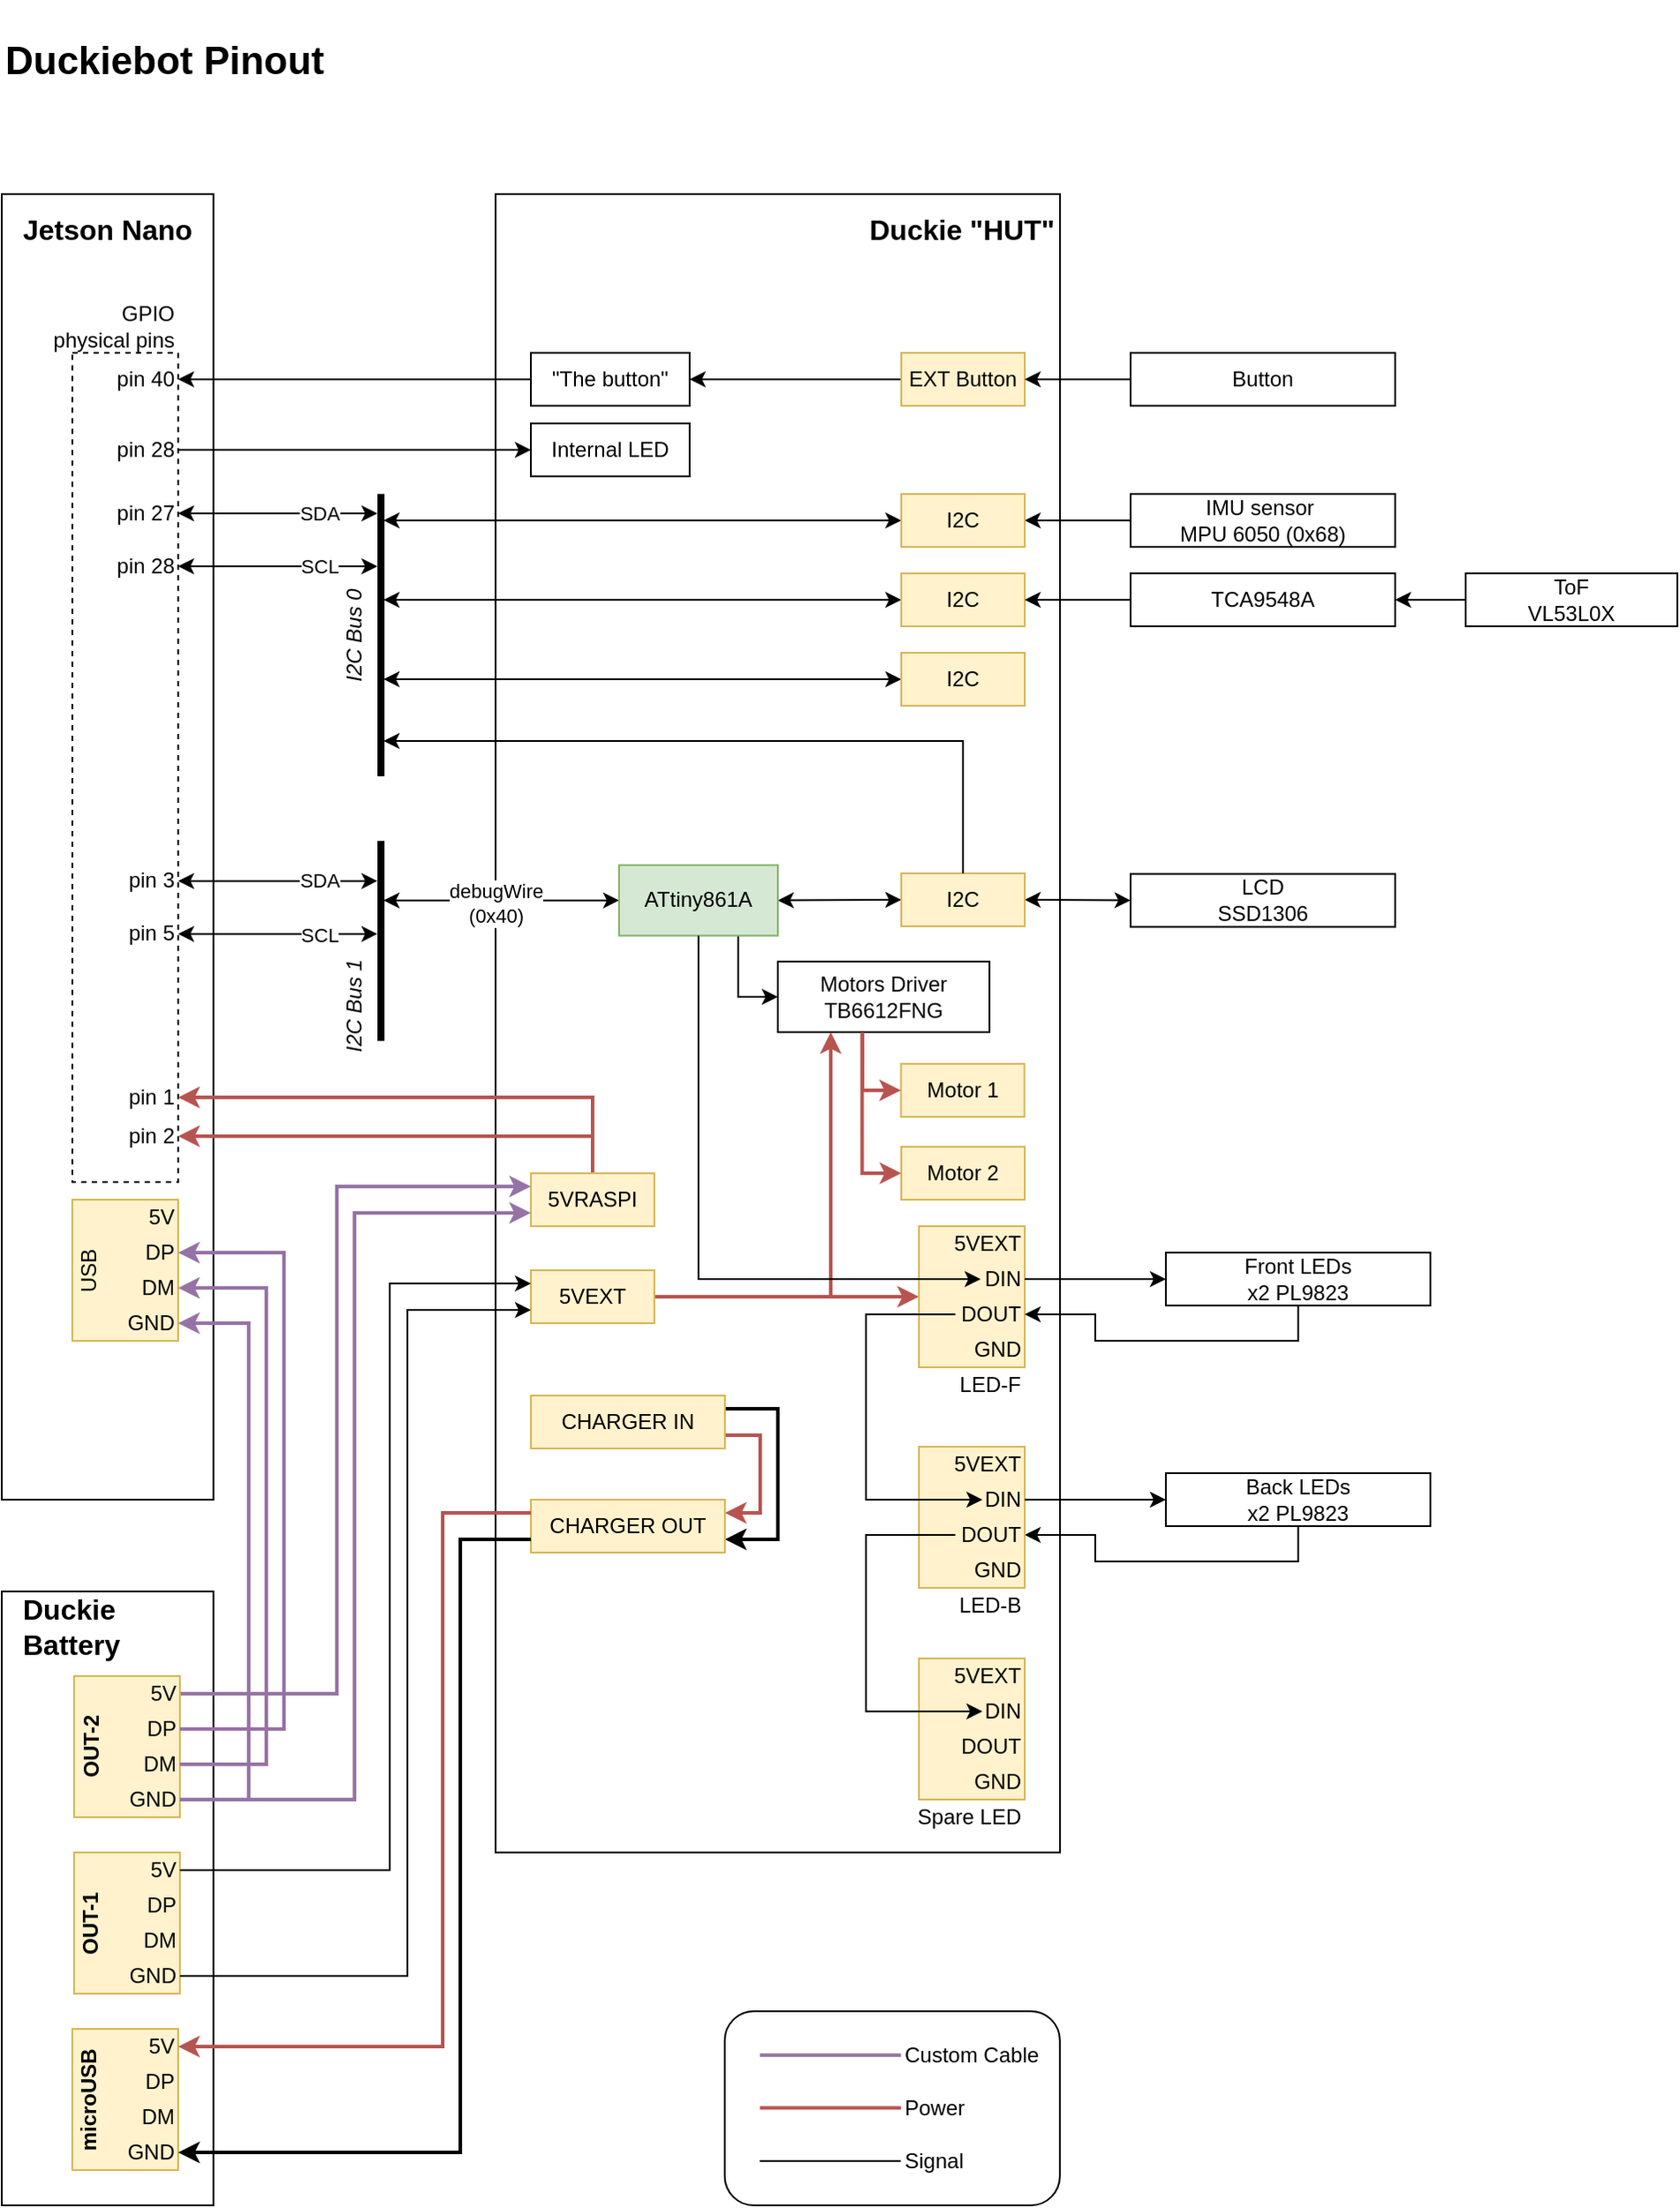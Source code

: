 <mxfile version="23.0.2" type="device" pages="2">
  <diagram name="duckiebot-pinout" id="mdFzrF5_F0aYDYwanrNT">
    <mxGraphModel dx="1749" dy="1202" grid="1" gridSize="10" guides="1" tooltips="1" connect="1" arrows="1" fold="1" page="1" pageScale="1" pageWidth="3300" pageHeight="2339" math="0" shadow="0">
      <root>
        <mxCell id="0" />
        <mxCell id="1" parent="0" />
        <mxCell id="q8zqEmmxlgiuf86WaNz--155" value="" style="rounded=1;whiteSpace=wrap;html=1;" parent="1" vertex="1">
          <mxGeometry x="449.91" y="1160" width="190" height="110" as="geometry" />
        </mxCell>
        <mxCell id="-l3Nl8sAVdUCMNRVU-qM-27" value="" style="rounded=0;whiteSpace=wrap;html=1;" parent="1" vertex="1">
          <mxGeometry x="320" y="130" width="320" height="940" as="geometry" />
        </mxCell>
        <mxCell id="q8zqEmmxlgiuf86WaNz--6" value="" style="rounded=0;whiteSpace=wrap;html=1;fillColor=none;" parent="1" vertex="1">
          <mxGeometry x="40" y="130" width="120" height="740" as="geometry" />
        </mxCell>
        <mxCell id="-l3Nl8sAVdUCMNRVU-qM-1" value="&lt;span style=&quot;font-size: 22px;&quot;&gt;&lt;font style=&quot;font-size: 22px;&quot;&gt;&lt;span style=&quot;&quot;&gt;Duckiebot Pinout&lt;/span&gt;&lt;br&gt;&lt;/font&gt;&lt;/span&gt;" style="text;html=1;strokeColor=none;fillColor=none;align=left;verticalAlign=middle;whiteSpace=wrap;rounded=0;fontStyle=1" parent="1" vertex="1">
          <mxGeometry x="40.0" y="20" width="220" height="70" as="geometry" />
        </mxCell>
        <mxCell id="-l3Nl8sAVdUCMNRVU-qM-3" value="" style="rounded=0;whiteSpace=wrap;html=1;dashed=1;" parent="1" vertex="1">
          <mxGeometry x="80" y="220" width="60" height="470" as="geometry" />
        </mxCell>
        <mxCell id="-l3Nl8sAVdUCMNRVU-qM-5" style="edgeStyle=none;rounded=0;orthogonalLoop=1;jettySize=auto;html=1;exitX=0;exitY=0.5;exitDx=0;exitDy=0;entryX=1;entryY=0.5;entryDx=0;entryDy=0;" parent="1" source="-l3Nl8sAVdUCMNRVU-qM-4" target="-l3Nl8sAVdUCMNRVU-qM-9" edge="1">
          <mxGeometry relative="1" as="geometry">
            <mxPoint x="180" y="234.735" as="targetPoint" />
            <mxPoint x="240" y="234.84" as="sourcePoint" />
          </mxGeometry>
        </mxCell>
        <mxCell id="-l3Nl8sAVdUCMNRVU-qM-4" value="&quot;The button&quot;" style="rounded=0;whiteSpace=wrap;html=1;" parent="1" vertex="1">
          <mxGeometry x="340" y="220" width="90" height="30" as="geometry" />
        </mxCell>
        <mxCell id="-l3Nl8sAVdUCMNRVU-qM-9" value="pin 40" style="text;html=1;strokeColor=none;fillColor=none;align=right;verticalAlign=middle;whiteSpace=wrap;rounded=0;" parent="1" vertex="1">
          <mxGeometry x="100" y="224" width="40" height="22" as="geometry" />
        </mxCell>
        <mxCell id="-l3Nl8sAVdUCMNRVU-qM-12" style="edgeStyle=none;rounded=0;orthogonalLoop=1;jettySize=auto;html=1;exitX=0;exitY=0.5;exitDx=0;exitDy=0;entryX=1;entryY=0.5;entryDx=0;entryDy=0;startArrow=classic;startFill=1;endArrow=none;endFill=0;" parent="1" source="-l3Nl8sAVdUCMNRVU-qM-10" target="-l3Nl8sAVdUCMNRVU-qM-11" edge="1">
          <mxGeometry relative="1" as="geometry" />
        </mxCell>
        <mxCell id="-l3Nl8sAVdUCMNRVU-qM-10" value="Internal LED" style="rounded=0;whiteSpace=wrap;html=1;" parent="1" vertex="1">
          <mxGeometry x="340" y="260" width="90" height="30" as="geometry" />
        </mxCell>
        <mxCell id="-l3Nl8sAVdUCMNRVU-qM-11" value="pin 28" style="text;html=1;strokeColor=none;fillColor=none;align=right;verticalAlign=middle;whiteSpace=wrap;rounded=0;" parent="1" vertex="1">
          <mxGeometry x="100" y="264" width="40" height="22" as="geometry" />
        </mxCell>
        <mxCell id="-l3Nl8sAVdUCMNRVU-qM-13" value="pin 27" style="text;html=1;strokeColor=none;fillColor=none;align=right;verticalAlign=middle;whiteSpace=wrap;rounded=0;" parent="1" vertex="1">
          <mxGeometry x="100" y="300" width="40" height="22" as="geometry" />
        </mxCell>
        <mxCell id="-l3Nl8sAVdUCMNRVU-qM-14" value="pin 28" style="text;html=1;strokeColor=none;fillColor=none;align=right;verticalAlign=middle;whiteSpace=wrap;rounded=0;" parent="1" vertex="1">
          <mxGeometry x="100" y="330" width="40" height="22" as="geometry" />
        </mxCell>
        <mxCell id="-l3Nl8sAVdUCMNRVU-qM-15" value="" style="line;strokeWidth=4;direction=south;html=1;perimeter=backbonePerimeter;points=[];outlineConnect=0;" parent="1" vertex="1">
          <mxGeometry x="250" y="300" width="10" height="160" as="geometry" />
        </mxCell>
        <mxCell id="-l3Nl8sAVdUCMNRVU-qM-16" value="" style="endArrow=classic;html=1;rounded=0;entryX=1;entryY=0.5;entryDx=0;entryDy=0;startArrow=classic;startFill=1;" parent="1" source="-l3Nl8sAVdUCMNRVU-qM-15" target="-l3Nl8sAVdUCMNRVU-qM-13" edge="1">
          <mxGeometry width="50" height="50" relative="1" as="geometry">
            <mxPoint x="228" y="310.78" as="sourcePoint" />
            <mxPoint x="190" y="310.78" as="targetPoint" />
          </mxGeometry>
        </mxCell>
        <mxCell id="-l3Nl8sAVdUCMNRVU-qM-18" value="SDA" style="edgeLabel;html=1;align=center;verticalAlign=middle;resizable=0;points=[];" parent="-l3Nl8sAVdUCMNRVU-qM-16" vertex="1" connectable="0">
          <mxGeometry x="0.203" y="-1" relative="1" as="geometry">
            <mxPoint x="35" y="1" as="offset" />
          </mxGeometry>
        </mxCell>
        <mxCell id="-l3Nl8sAVdUCMNRVU-qM-17" value="" style="endArrow=classic;html=1;rounded=0;entryX=1;entryY=0.5;entryDx=0;entryDy=0;startArrow=classic;startFill=1;" parent="1" source="-l3Nl8sAVdUCMNRVU-qM-15" target="-l3Nl8sAVdUCMNRVU-qM-14" edge="1">
          <mxGeometry width="50" height="50" relative="1" as="geometry">
            <mxPoint x="240" y="340" as="sourcePoint" />
            <mxPoint x="177" y="340.78" as="targetPoint" />
          </mxGeometry>
        </mxCell>
        <mxCell id="-l3Nl8sAVdUCMNRVU-qM-19" value="SCL" style="edgeLabel;html=1;align=center;verticalAlign=middle;resizable=0;points=[];" parent="-l3Nl8sAVdUCMNRVU-qM-17" vertex="1" connectable="0">
          <mxGeometry x="-0.321" y="1" relative="1" as="geometry">
            <mxPoint x="5" y="-1" as="offset" />
          </mxGeometry>
        </mxCell>
        <mxCell id="-l3Nl8sAVdUCMNRVU-qM-23" style="edgeStyle=none;rounded=0;orthogonalLoop=1;jettySize=auto;html=1;exitX=0;exitY=0.5;exitDx=0;exitDy=0;startArrow=classic;startFill=1;" parent="1" source="q8zqEmmxlgiuf86WaNz--81" target="-l3Nl8sAVdUCMNRVU-qM-15" edge="1">
          <mxGeometry relative="1" as="geometry">
            <mxPoint x="310" y="325" as="sourcePoint" />
          </mxGeometry>
        </mxCell>
        <mxCell id="q8zqEmmxlgiuf86WaNz--3" style="edgeStyle=none;rounded=0;orthogonalLoop=1;jettySize=auto;html=1;exitX=0;exitY=0.5;exitDx=0;exitDy=0;startArrow=classic;startFill=1;" parent="1" source="-l3Nl8sAVdUCMNRVU-qM-28" target="Qi-Gxk-Kz8af5yzKqKiQ-3" edge="1">
          <mxGeometry relative="1" as="geometry" />
        </mxCell>
        <mxCell id="q8zqEmmxlgiuf86WaNz--4" value="debugWire &lt;br&gt;(0x40)" style="edgeLabel;html=1;align=center;verticalAlign=middle;resizable=0;points=[];" parent="q8zqEmmxlgiuf86WaNz--3" vertex="1" connectable="0">
          <mxGeometry x="0.307" relative="1" as="geometry">
            <mxPoint x="17" y="1" as="offset" />
          </mxGeometry>
        </mxCell>
        <mxCell id="q8zqEmmxlgiuf86WaNz--104" style="edgeStyle=orthogonalEdgeStyle;rounded=0;orthogonalLoop=1;jettySize=auto;html=1;exitX=0.75;exitY=1;exitDx=0;exitDy=0;entryX=0;entryY=0.5;entryDx=0;entryDy=0;" parent="1" source="-l3Nl8sAVdUCMNRVU-qM-28" target="-l3Nl8sAVdUCMNRVU-qM-30" edge="1">
          <mxGeometry relative="1" as="geometry" />
        </mxCell>
        <mxCell id="q8zqEmmxlgiuf86WaNz--140" style="rounded=0;orthogonalLoop=1;jettySize=auto;html=1;exitX=1;exitY=0.5;exitDx=0;exitDy=0;entryX=0;entryY=0.5;entryDx=0;entryDy=0;startArrow=classic;startFill=1;" parent="1" source="-l3Nl8sAVdUCMNRVU-qM-28" target="q8zqEmmxlgiuf86WaNz--139" edge="1">
          <mxGeometry relative="1" as="geometry" />
        </mxCell>
        <mxCell id="-l3Nl8sAVdUCMNRVU-qM-28" value="ATtiny861A" style="rounded=0;whiteSpace=wrap;html=1;fillColor=#d5e8d4;strokeColor=#82b366;" parent="1" vertex="1">
          <mxGeometry x="390" y="510.33" width="90" height="40" as="geometry" />
        </mxCell>
        <mxCell id="-l3Nl8sAVdUCMNRVU-qM-30" value="Motors Driver&lt;br&gt;TB6612FNG" style="rounded=0;whiteSpace=wrap;html=1;" parent="1" vertex="1">
          <mxGeometry x="480" y="565" width="120" height="40" as="geometry" />
        </mxCell>
        <mxCell id="-l3Nl8sAVdUCMNRVU-qM-46" value="pin 3" style="text;html=1;strokeColor=none;fillColor=none;align=right;verticalAlign=middle;whiteSpace=wrap;rounded=0;" parent="1" vertex="1">
          <mxGeometry x="100" y="508.33" width="40" height="22" as="geometry" />
        </mxCell>
        <mxCell id="Qi-Gxk-Kz8af5yzKqKiQ-1" value="I2C Bus 0" style="text;html=1;strokeColor=none;fillColor=none;align=center;verticalAlign=middle;whiteSpace=wrap;rounded=0;fontStyle=2;rotation=-90;" parent="1" vertex="1">
          <mxGeometry x="210" y="365" width="60" height="30" as="geometry" />
        </mxCell>
        <mxCell id="Qi-Gxk-Kz8af5yzKqKiQ-2" value="pin 5" style="text;html=1;strokeColor=none;fillColor=none;align=right;verticalAlign=middle;whiteSpace=wrap;rounded=0;" parent="1" vertex="1">
          <mxGeometry x="100" y="538.33" width="40" height="22" as="geometry" />
        </mxCell>
        <mxCell id="Qi-Gxk-Kz8af5yzKqKiQ-3" value="" style="line;strokeWidth=4;direction=south;html=1;perimeter=backbonePerimeter;points=[];outlineConnect=0;" parent="1" vertex="1">
          <mxGeometry x="250" y="496.67" width="10" height="113.33" as="geometry" />
        </mxCell>
        <mxCell id="Qi-Gxk-Kz8af5yzKqKiQ-4" value="" style="endArrow=classic;html=1;rounded=0;entryX=1;entryY=0.5;entryDx=0;entryDy=0;startArrow=classic;startFill=1;" parent="1" source="Qi-Gxk-Kz8af5yzKqKiQ-3" target="-l3Nl8sAVdUCMNRVU-qM-46" edge="1">
          <mxGeometry width="50" height="50" relative="1" as="geometry">
            <mxPoint x="238" y="519.11" as="sourcePoint" />
            <mxPoint x="180" y="519.33" as="targetPoint" />
          </mxGeometry>
        </mxCell>
        <mxCell id="Qi-Gxk-Kz8af5yzKqKiQ-5" value="SDA" style="edgeLabel;html=1;align=center;verticalAlign=middle;resizable=0;points=[];" parent="Qi-Gxk-Kz8af5yzKqKiQ-4" vertex="1" connectable="0">
          <mxGeometry x="0.203" y="-1" relative="1" as="geometry">
            <mxPoint x="35" as="offset" />
          </mxGeometry>
        </mxCell>
        <mxCell id="Qi-Gxk-Kz8af5yzKqKiQ-6" value="" style="endArrow=classic;html=1;rounded=0;entryX=1;entryY=0.5;entryDx=0;entryDy=0;startArrow=classic;startFill=1;" parent="1" source="Qi-Gxk-Kz8af5yzKqKiQ-3" target="Qi-Gxk-Kz8af5yzKqKiQ-2" edge="1">
          <mxGeometry width="50" height="50" relative="1" as="geometry">
            <mxPoint x="250" y="548.33" as="sourcePoint" />
            <mxPoint x="180" y="549.33" as="targetPoint" />
          </mxGeometry>
        </mxCell>
        <mxCell id="Qi-Gxk-Kz8af5yzKqKiQ-7" value="SCL" style="edgeLabel;html=1;align=center;verticalAlign=middle;resizable=0;points=[];" parent="Qi-Gxk-Kz8af5yzKqKiQ-6" vertex="1" connectable="0">
          <mxGeometry x="-0.321" y="1" relative="1" as="geometry">
            <mxPoint x="5" y="-1" as="offset" />
          </mxGeometry>
        </mxCell>
        <mxCell id="Qi-Gxk-Kz8af5yzKqKiQ-8" value="I2C Bus 1" style="text;html=1;strokeColor=none;fillColor=none;align=center;verticalAlign=middle;whiteSpace=wrap;rounded=0;fontStyle=2;rotation=-90;" parent="1" vertex="1">
          <mxGeometry x="210" y="575" width="60" height="30" as="geometry" />
        </mxCell>
        <mxCell id="q8zqEmmxlgiuf86WaNz--5" value="GPIO&lt;br&gt;physical pins" style="text;html=1;strokeColor=none;fillColor=none;align=right;verticalAlign=middle;whiteSpace=wrap;rounded=0;" parent="1" vertex="1">
          <mxGeometry x="50" y="190" width="90" height="30" as="geometry" />
        </mxCell>
        <mxCell id="q8zqEmmxlgiuf86WaNz--10" style="edgeStyle=orthogonalEdgeStyle;rounded=0;orthogonalLoop=1;jettySize=auto;html=1;exitX=0.5;exitY=0;exitDx=0;exitDy=0;entryX=1;entryY=0.5;entryDx=0;entryDy=0;fillColor=#f8cecc;strokeColor=#b85450;strokeWidth=2;" parent="1" source="q8zqEmmxlgiuf86WaNz--7" target="q8zqEmmxlgiuf86WaNz--8" edge="1">
          <mxGeometry relative="1" as="geometry" />
        </mxCell>
        <mxCell id="q8zqEmmxlgiuf86WaNz--11" style="edgeStyle=orthogonalEdgeStyle;rounded=0;orthogonalLoop=1;jettySize=auto;html=1;exitX=0.5;exitY=0;exitDx=0;exitDy=0;entryX=1;entryY=0.5;entryDx=0;entryDy=0;fillColor=#f8cecc;strokeColor=#b85450;strokeWidth=2;" parent="1" source="q8zqEmmxlgiuf86WaNz--7" target="q8zqEmmxlgiuf86WaNz--9" edge="1">
          <mxGeometry relative="1" as="geometry" />
        </mxCell>
        <mxCell id="q8zqEmmxlgiuf86WaNz--7" value="5VRASPI" style="rounded=0;whiteSpace=wrap;html=1;fillColor=#fff2cc;strokeColor=#d6b656;" parent="1" vertex="1">
          <mxGeometry x="340" y="685" width="70" height="30" as="geometry" />
        </mxCell>
        <mxCell id="q8zqEmmxlgiuf86WaNz--8" value="pin 1" style="text;html=1;strokeColor=none;fillColor=none;align=right;verticalAlign=middle;whiteSpace=wrap;rounded=0;" parent="1" vertex="1">
          <mxGeometry x="100" y="631" width="40" height="22" as="geometry" />
        </mxCell>
        <mxCell id="q8zqEmmxlgiuf86WaNz--9" value="pin 2" style="text;html=1;strokeColor=none;fillColor=none;align=right;verticalAlign=middle;whiteSpace=wrap;rounded=0;" parent="1" vertex="1">
          <mxGeometry x="100" y="653" width="40" height="22" as="geometry" />
        </mxCell>
        <mxCell id="q8zqEmmxlgiuf86WaNz--101" style="edgeStyle=orthogonalEdgeStyle;rounded=0;orthogonalLoop=1;jettySize=auto;html=1;exitX=1;exitY=0.5;exitDx=0;exitDy=0;entryX=0.25;entryY=1;entryDx=0;entryDy=0;strokeWidth=2;fillColor=#f8cecc;strokeColor=#b85450;" parent="1" source="q8zqEmmxlgiuf86WaNz--12" target="-l3Nl8sAVdUCMNRVU-qM-30" edge="1">
          <mxGeometry relative="1" as="geometry" />
        </mxCell>
        <mxCell id="q8zqEmmxlgiuf86WaNz--105" style="edgeStyle=none;rounded=0;orthogonalLoop=1;jettySize=auto;html=1;exitX=1;exitY=0.5;exitDx=0;exitDy=0;entryX=0;entryY=0.5;entryDx=0;entryDy=0;strokeWidth=2;fillColor=#f8cecc;strokeColor=#b85450;" parent="1" source="q8zqEmmxlgiuf86WaNz--12" target="q8zqEmmxlgiuf86WaNz--90" edge="1">
          <mxGeometry relative="1" as="geometry" />
        </mxCell>
        <mxCell id="q8zqEmmxlgiuf86WaNz--12" value="5VEXT" style="rounded=0;whiteSpace=wrap;html=1;fillColor=#fff2cc;strokeColor=#d6b656;" parent="1" vertex="1">
          <mxGeometry x="340" y="740" width="70" height="30" as="geometry" />
        </mxCell>
        <mxCell id="q8zqEmmxlgiuf86WaNz--13" value="" style="rounded=0;whiteSpace=wrap;html=1;strokeColor=default;fillColor=none;" parent="1" vertex="1">
          <mxGeometry x="40" y="922" width="120" height="348" as="geometry" />
        </mxCell>
        <mxCell id="q8zqEmmxlgiuf86WaNz--14" value="&lt;span style=&quot;font-size: 16px;&quot;&gt;&lt;font style=&quot;font-size: 16px;&quot;&gt;&lt;span style=&quot;font-size: 16px;&quot;&gt;Jetson Nano&lt;/span&gt;&lt;br style=&quot;font-size: 16px;&quot;&gt;&lt;/font&gt;&lt;/span&gt;" style="text;html=1;strokeColor=none;fillColor=none;align=left;verticalAlign=middle;whiteSpace=wrap;rounded=0;fontStyle=1;fontSize=16;" parent="1" vertex="1">
          <mxGeometry x="49.91" y="130" width="110" height="40" as="geometry" />
        </mxCell>
        <mxCell id="q8zqEmmxlgiuf86WaNz--15" value="&lt;span style=&quot;font-size: 16px;&quot;&gt;&lt;font style=&quot;font-size: 16px;&quot;&gt;&lt;span style=&quot;font-size: 16px;&quot;&gt;Duckie &lt;br&gt;Battery&lt;/span&gt;&lt;br style=&quot;font-size: 16px;&quot;&gt;&lt;/font&gt;&lt;/span&gt;" style="text;html=1;strokeColor=none;fillColor=none;align=left;verticalAlign=middle;whiteSpace=wrap;rounded=0;fontStyle=1;fontSize=16;" parent="1" vertex="1">
          <mxGeometry x="50" y="922" width="110" height="40" as="geometry" />
        </mxCell>
        <mxCell id="q8zqEmmxlgiuf86WaNz--20" style="edgeStyle=orthogonalEdgeStyle;rounded=0;orthogonalLoop=1;jettySize=auto;html=1;exitX=1;exitY=0.5;exitDx=0;exitDy=0;entryX=0;entryY=0.25;entryDx=0;entryDy=0;fillColor=#e1d5e7;strokeColor=#9673a6;strokeWidth=2;" parent="1" source="q8zqEmmxlgiuf86WaNz--25" target="q8zqEmmxlgiuf86WaNz--7" edge="1">
          <mxGeometry relative="1" as="geometry">
            <mxPoint x="160" y="973.0" as="sourcePoint" />
            <Array as="points">
              <mxPoint x="230" y="980" />
              <mxPoint x="230" y="692" />
            </Array>
          </mxGeometry>
        </mxCell>
        <mxCell id="q8zqEmmxlgiuf86WaNz--30" value="" style="group" parent="1" vertex="1" connectable="0">
          <mxGeometry x="80" y="970" width="61" height="80" as="geometry" />
        </mxCell>
        <mxCell id="q8zqEmmxlgiuf86WaNz--24" value="" style="rounded=0;whiteSpace=wrap;html=1;fillColor=#fff2cc;strokeColor=#d6b656;" parent="q8zqEmmxlgiuf86WaNz--30" vertex="1">
          <mxGeometry x="1" width="60" height="80" as="geometry" />
        </mxCell>
        <mxCell id="q8zqEmmxlgiuf86WaNz--25" value="5V" style="text;html=1;strokeColor=none;fillColor=none;align=right;verticalAlign=middle;whiteSpace=wrap;rounded=0;" parent="q8zqEmmxlgiuf86WaNz--30" vertex="1">
          <mxGeometry x="21" width="40" height="20" as="geometry" />
        </mxCell>
        <mxCell id="q8zqEmmxlgiuf86WaNz--26" value="DP" style="text;html=1;strokeColor=none;fillColor=none;align=right;verticalAlign=middle;whiteSpace=wrap;rounded=0;" parent="q8zqEmmxlgiuf86WaNz--30" vertex="1">
          <mxGeometry x="21" y="20" width="40" height="20" as="geometry" />
        </mxCell>
        <mxCell id="q8zqEmmxlgiuf86WaNz--27" value="DM" style="text;html=1;strokeColor=none;fillColor=none;align=right;verticalAlign=middle;whiteSpace=wrap;rounded=0;" parent="q8zqEmmxlgiuf86WaNz--30" vertex="1">
          <mxGeometry x="21" y="40" width="40" height="20" as="geometry" />
        </mxCell>
        <mxCell id="q8zqEmmxlgiuf86WaNz--28" value="GND" style="text;html=1;strokeColor=none;fillColor=none;align=right;verticalAlign=middle;whiteSpace=wrap;rounded=0;" parent="q8zqEmmxlgiuf86WaNz--30" vertex="1">
          <mxGeometry x="21" y="60" width="40" height="20" as="geometry" />
        </mxCell>
        <mxCell id="q8zqEmmxlgiuf86WaNz--29" value="OUT-2" style="text;html=1;strokeColor=none;fillColor=none;align=right;verticalAlign=middle;whiteSpace=wrap;rounded=0;rotation=-90;fontStyle=1" parent="q8zqEmmxlgiuf86WaNz--30" vertex="1">
          <mxGeometry x="-9" y="29" width="40" height="22" as="geometry" />
        </mxCell>
        <mxCell id="q8zqEmmxlgiuf86WaNz--33" value="" style="group;dashed=1;" parent="1" vertex="1" connectable="0">
          <mxGeometry x="80" y="700" width="60" height="80" as="geometry" />
        </mxCell>
        <mxCell id="q8zqEmmxlgiuf86WaNz--34" value="" style="rounded=0;whiteSpace=wrap;html=1;fillColor=#fff2cc;strokeColor=#d6b656;" parent="q8zqEmmxlgiuf86WaNz--33" vertex="1">
          <mxGeometry width="60" height="80" as="geometry" />
        </mxCell>
        <mxCell id="q8zqEmmxlgiuf86WaNz--35" value="5V" style="text;html=1;strokeColor=none;fillColor=none;align=right;verticalAlign=middle;whiteSpace=wrap;rounded=0;" parent="q8zqEmmxlgiuf86WaNz--33" vertex="1">
          <mxGeometry x="20.656" width="39.344" height="20" as="geometry" />
        </mxCell>
        <mxCell id="q8zqEmmxlgiuf86WaNz--36" value="DP" style="text;html=1;strokeColor=none;fillColor=none;align=right;verticalAlign=middle;whiteSpace=wrap;rounded=0;" parent="q8zqEmmxlgiuf86WaNz--33" vertex="1">
          <mxGeometry x="20.656" y="20" width="39.344" height="20" as="geometry" />
        </mxCell>
        <mxCell id="q8zqEmmxlgiuf86WaNz--37" value="DM" style="text;html=1;strokeColor=none;fillColor=none;align=right;verticalAlign=middle;whiteSpace=wrap;rounded=0;" parent="q8zqEmmxlgiuf86WaNz--33" vertex="1">
          <mxGeometry x="20.656" y="40" width="39.344" height="20" as="geometry" />
        </mxCell>
        <mxCell id="q8zqEmmxlgiuf86WaNz--38" value="GND" style="text;html=1;strokeColor=none;fillColor=none;align=right;verticalAlign=middle;whiteSpace=wrap;rounded=0;" parent="q8zqEmmxlgiuf86WaNz--33" vertex="1">
          <mxGeometry x="20.656" y="60" width="39.344" height="20" as="geometry" />
        </mxCell>
        <mxCell id="q8zqEmmxlgiuf86WaNz--46" value="USB" style="text;html=1;strokeColor=none;fillColor=none;align=center;verticalAlign=middle;whiteSpace=wrap;rounded=0;rotation=-90;" parent="q8zqEmmxlgiuf86WaNz--33" vertex="1">
          <mxGeometry x="-10.004" y="30" width="39.344" height="20" as="geometry" />
        </mxCell>
        <mxCell id="q8zqEmmxlgiuf86WaNz--47" style="edgeStyle=orthogonalEdgeStyle;rounded=0;orthogonalLoop=1;jettySize=auto;html=1;exitX=1;exitY=0.5;exitDx=0;exitDy=0;entryX=1;entryY=0.5;entryDx=0;entryDy=0;fillColor=#e1d5e7;strokeColor=#9673a6;strokeWidth=2;" parent="1" source="q8zqEmmxlgiuf86WaNz--26" target="q8zqEmmxlgiuf86WaNz--36" edge="1">
          <mxGeometry relative="1" as="geometry">
            <Array as="points">
              <mxPoint x="200" y="1000" />
              <mxPoint x="200" y="730" />
            </Array>
          </mxGeometry>
        </mxCell>
        <mxCell id="q8zqEmmxlgiuf86WaNz--48" style="edgeStyle=orthogonalEdgeStyle;rounded=0;orthogonalLoop=1;jettySize=auto;html=1;exitX=1;exitY=0.5;exitDx=0;exitDy=0;entryX=1;entryY=0.5;entryDx=0;entryDy=0;fillColor=#e1d5e7;strokeColor=#9673a6;strokeWidth=2;" parent="1" source="q8zqEmmxlgiuf86WaNz--27" target="q8zqEmmxlgiuf86WaNz--37" edge="1">
          <mxGeometry relative="1" as="geometry">
            <Array as="points">
              <mxPoint x="190" y="1020" />
              <mxPoint x="190" y="750" />
            </Array>
          </mxGeometry>
        </mxCell>
        <mxCell id="q8zqEmmxlgiuf86WaNz--50" style="edgeStyle=orthogonalEdgeStyle;rounded=0;orthogonalLoop=1;jettySize=auto;html=1;exitX=1;exitY=0.5;exitDx=0;exitDy=0;entryX=1;entryY=0.5;entryDx=0;entryDy=0;fillColor=#e1d5e7;strokeColor=#9673a6;strokeWidth=2;" parent="1" source="q8zqEmmxlgiuf86WaNz--28" target="q8zqEmmxlgiuf86WaNz--38" edge="1">
          <mxGeometry relative="1" as="geometry">
            <Array as="points">
              <mxPoint x="180" y="1040" />
              <mxPoint x="180" y="770" />
            </Array>
          </mxGeometry>
        </mxCell>
        <mxCell id="q8zqEmmxlgiuf86WaNz--51" style="edgeStyle=orthogonalEdgeStyle;rounded=0;orthogonalLoop=1;jettySize=auto;html=1;exitX=1;exitY=0.5;exitDx=0;exitDy=0;entryX=0;entryY=0.75;entryDx=0;entryDy=0;fillColor=#e1d5e7;strokeColor=#9673a6;strokeWidth=2;" parent="1" source="q8zqEmmxlgiuf86WaNz--28" target="q8zqEmmxlgiuf86WaNz--7" edge="1">
          <mxGeometry relative="1" as="geometry">
            <mxPoint x="240" y="900" as="targetPoint" />
            <Array as="points">
              <mxPoint x="240" y="1040" />
              <mxPoint x="240" y="707" />
            </Array>
          </mxGeometry>
        </mxCell>
        <mxCell id="q8zqEmmxlgiuf86WaNz--52" value="" style="endArrow=none;html=1;rounded=0;fillColor=#e1d5e7;strokeColor=#9673a6;strokeWidth=2;" parent="1" edge="1">
          <mxGeometry width="50" height="50" relative="1" as="geometry">
            <mxPoint x="469.82" y="1184.83" as="sourcePoint" />
            <mxPoint x="549.82" y="1184.83" as="targetPoint" />
          </mxGeometry>
        </mxCell>
        <mxCell id="q8zqEmmxlgiuf86WaNz--53" value="Custom Cable" style="text;html=1;strokeColor=none;fillColor=none;align=left;verticalAlign=middle;whiteSpace=wrap;rounded=0;" parent="1" vertex="1">
          <mxGeometry x="549.82" y="1170" width="90.09" height="30" as="geometry" />
        </mxCell>
        <mxCell id="q8zqEmmxlgiuf86WaNz--56" value="" style="group;fillColor=#fff2cc;strokeColor=#d6b656;" parent="1" vertex="1" connectable="0">
          <mxGeometry x="81" y="1070" width="60" height="80" as="geometry" />
        </mxCell>
        <mxCell id="q8zqEmmxlgiuf86WaNz--57" value="" style="rounded=0;whiteSpace=wrap;html=1;fillColor=#fff2cc;strokeColor=#d6b656;" parent="q8zqEmmxlgiuf86WaNz--56" vertex="1">
          <mxGeometry width="60" height="80" as="geometry" />
        </mxCell>
        <mxCell id="q8zqEmmxlgiuf86WaNz--58" value="5V" style="text;html=1;strokeColor=none;fillColor=none;align=right;verticalAlign=middle;whiteSpace=wrap;rounded=0;" parent="q8zqEmmxlgiuf86WaNz--56" vertex="1">
          <mxGeometry x="20.656" width="39.344" height="20" as="geometry" />
        </mxCell>
        <mxCell id="q8zqEmmxlgiuf86WaNz--59" value="DP" style="text;html=1;strokeColor=none;fillColor=none;align=right;verticalAlign=middle;whiteSpace=wrap;rounded=0;" parent="q8zqEmmxlgiuf86WaNz--56" vertex="1">
          <mxGeometry x="20.656" y="20" width="39.344" height="20" as="geometry" />
        </mxCell>
        <mxCell id="q8zqEmmxlgiuf86WaNz--60" value="DM" style="text;html=1;strokeColor=none;fillColor=none;align=right;verticalAlign=middle;whiteSpace=wrap;rounded=0;" parent="q8zqEmmxlgiuf86WaNz--56" vertex="1">
          <mxGeometry x="20.656" y="40" width="39.344" height="20" as="geometry" />
        </mxCell>
        <mxCell id="q8zqEmmxlgiuf86WaNz--61" value="GND" style="text;html=1;strokeColor=none;fillColor=none;align=right;verticalAlign=middle;whiteSpace=wrap;rounded=0;" parent="q8zqEmmxlgiuf86WaNz--56" vertex="1">
          <mxGeometry x="20.656" y="60" width="39.344" height="20" as="geometry" />
        </mxCell>
        <mxCell id="q8zqEmmxlgiuf86WaNz--62" value="&lt;b&gt;OUT-1&lt;/b&gt;" style="text;html=1;strokeColor=none;fillColor=none;align=center;verticalAlign=middle;whiteSpace=wrap;rounded=0;rotation=-90;" parent="q8zqEmmxlgiuf86WaNz--56" vertex="1">
          <mxGeometry x="-10.004" y="30" width="39.344" height="20" as="geometry" />
        </mxCell>
        <mxCell id="q8zqEmmxlgiuf86WaNz--63" style="edgeStyle=orthogonalEdgeStyle;rounded=0;orthogonalLoop=1;jettySize=auto;html=1;exitX=1;exitY=0.5;exitDx=0;exitDy=0;entryX=0;entryY=0.25;entryDx=0;entryDy=0;" parent="1" source="q8zqEmmxlgiuf86WaNz--58" target="q8zqEmmxlgiuf86WaNz--12" edge="1">
          <mxGeometry relative="1" as="geometry">
            <Array as="points">
              <mxPoint x="260" y="1080" />
              <mxPoint x="260" y="748" />
            </Array>
          </mxGeometry>
        </mxCell>
        <mxCell id="q8zqEmmxlgiuf86WaNz--64" style="edgeStyle=orthogonalEdgeStyle;rounded=0;orthogonalLoop=1;jettySize=auto;html=1;exitX=1;exitY=0.5;exitDx=0;exitDy=0;entryX=0;entryY=0.75;entryDx=0;entryDy=0;" parent="1" source="q8zqEmmxlgiuf86WaNz--61" target="q8zqEmmxlgiuf86WaNz--12" edge="1">
          <mxGeometry relative="1" as="geometry">
            <mxPoint x="280" y="1050" as="targetPoint" />
            <Array as="points">
              <mxPoint x="270" y="1140" />
              <mxPoint x="270" y="763" />
            </Array>
          </mxGeometry>
        </mxCell>
        <mxCell id="q8zqEmmxlgiuf86WaNz--65" value="" style="group;fillColor=#fff2cc;strokeColor=#d6b656;" parent="1" vertex="1" connectable="0">
          <mxGeometry x="80" y="1170" width="60" height="80" as="geometry" />
        </mxCell>
        <mxCell id="q8zqEmmxlgiuf86WaNz--66" value="" style="rounded=0;whiteSpace=wrap;html=1;fillColor=#fff2cc;strokeColor=#d6b656;" parent="q8zqEmmxlgiuf86WaNz--65" vertex="1">
          <mxGeometry width="60" height="80" as="geometry" />
        </mxCell>
        <mxCell id="q8zqEmmxlgiuf86WaNz--67" value="5V" style="text;html=1;strokeColor=none;fillColor=none;align=right;verticalAlign=middle;whiteSpace=wrap;rounded=0;" parent="q8zqEmmxlgiuf86WaNz--65" vertex="1">
          <mxGeometry x="20.656" width="39.344" height="20" as="geometry" />
        </mxCell>
        <mxCell id="q8zqEmmxlgiuf86WaNz--68" value="DP" style="text;html=1;strokeColor=none;fillColor=none;align=right;verticalAlign=middle;whiteSpace=wrap;rounded=0;" parent="q8zqEmmxlgiuf86WaNz--65" vertex="1">
          <mxGeometry x="20.656" y="20" width="39.344" height="20" as="geometry" />
        </mxCell>
        <mxCell id="q8zqEmmxlgiuf86WaNz--69" value="DM" style="text;html=1;strokeColor=none;fillColor=none;align=right;verticalAlign=middle;whiteSpace=wrap;rounded=0;" parent="q8zqEmmxlgiuf86WaNz--65" vertex="1">
          <mxGeometry x="20.656" y="40" width="39.344" height="20" as="geometry" />
        </mxCell>
        <mxCell id="q8zqEmmxlgiuf86WaNz--70" value="GND" style="text;html=1;strokeColor=none;fillColor=none;align=right;verticalAlign=middle;whiteSpace=wrap;rounded=0;" parent="q8zqEmmxlgiuf86WaNz--65" vertex="1">
          <mxGeometry x="20.656" y="60" width="39.344" height="20" as="geometry" />
        </mxCell>
        <mxCell id="q8zqEmmxlgiuf86WaNz--71" value="&lt;b&gt;microUSB&lt;/b&gt;" style="text;html=1;strokeColor=none;fillColor=none;align=center;verticalAlign=middle;whiteSpace=wrap;rounded=0;rotation=-90;" parent="q8zqEmmxlgiuf86WaNz--65" vertex="1">
          <mxGeometry x="-10.004" y="30" width="39.344" height="20" as="geometry" />
        </mxCell>
        <mxCell id="q8zqEmmxlgiuf86WaNz--76" style="edgeStyle=orthogonalEdgeStyle;rounded=0;orthogonalLoop=1;jettySize=auto;html=1;exitX=1;exitY=0.25;exitDx=0;exitDy=0;entryX=1;entryY=0.75;entryDx=0;entryDy=0;strokeWidth=2;" parent="1" source="q8zqEmmxlgiuf86WaNz--72" target="q8zqEmmxlgiuf86WaNz--73" edge="1">
          <mxGeometry relative="1" as="geometry">
            <Array as="points">
              <mxPoint x="480" y="818" />
              <mxPoint x="480" y="892" />
            </Array>
          </mxGeometry>
        </mxCell>
        <mxCell id="q8zqEmmxlgiuf86WaNz--77" style="edgeStyle=orthogonalEdgeStyle;rounded=0;orthogonalLoop=1;jettySize=auto;html=1;exitX=1;exitY=0.75;exitDx=0;exitDy=0;entryX=1;entryY=0.25;entryDx=0;entryDy=0;strokeWidth=2;fillColor=#f8cecc;strokeColor=#b85450;" parent="1" source="q8zqEmmxlgiuf86WaNz--72" target="q8zqEmmxlgiuf86WaNz--73" edge="1">
          <mxGeometry relative="1" as="geometry" />
        </mxCell>
        <mxCell id="q8zqEmmxlgiuf86WaNz--72" value="CHARGER IN" style="rounded=0;whiteSpace=wrap;html=1;fillColor=#fff2cc;strokeColor=#d6b656;" parent="1" vertex="1">
          <mxGeometry x="340" y="811" width="110" height="30" as="geometry" />
        </mxCell>
        <mxCell id="q8zqEmmxlgiuf86WaNz--73" value="CHARGER OUT" style="rounded=0;whiteSpace=wrap;html=1;fillColor=#fff2cc;strokeColor=#d6b656;" parent="1" vertex="1">
          <mxGeometry x="340" y="870" width="110" height="30" as="geometry" />
        </mxCell>
        <mxCell id="q8zqEmmxlgiuf86WaNz--74" style="edgeStyle=orthogonalEdgeStyle;rounded=0;orthogonalLoop=1;jettySize=auto;html=1;exitX=1;exitY=0.5;exitDx=0;exitDy=0;entryX=0;entryY=0.25;entryDx=0;entryDy=0;startArrow=classic;startFill=1;endArrow=none;endFill=0;strokeWidth=2;fillColor=#f8cecc;strokeColor=#b85450;" parent="1" source="q8zqEmmxlgiuf86WaNz--67" target="q8zqEmmxlgiuf86WaNz--73" edge="1">
          <mxGeometry relative="1" as="geometry">
            <Array as="points">
              <mxPoint x="290" y="1180" />
              <mxPoint x="290" y="877" />
            </Array>
          </mxGeometry>
        </mxCell>
        <mxCell id="q8zqEmmxlgiuf86WaNz--75" style="edgeStyle=orthogonalEdgeStyle;rounded=0;orthogonalLoop=1;jettySize=auto;html=1;exitX=1;exitY=0.5;exitDx=0;exitDy=0;entryX=0;entryY=0.75;entryDx=0;entryDy=0;startArrow=classic;startFill=1;endArrow=none;endFill=0;strokeWidth=2;" parent="1" source="q8zqEmmxlgiuf86WaNz--70" target="q8zqEmmxlgiuf86WaNz--73" edge="1">
          <mxGeometry relative="1" as="geometry">
            <Array as="points">
              <mxPoint x="300" y="1240" />
              <mxPoint x="300" y="892" />
            </Array>
          </mxGeometry>
        </mxCell>
        <mxCell id="q8zqEmmxlgiuf86WaNz--84" style="edgeStyle=orthogonalEdgeStyle;rounded=0;orthogonalLoop=1;jettySize=auto;html=1;exitX=0;exitY=0.5;exitDx=0;exitDy=0;entryX=1;entryY=0.5;entryDx=0;entryDy=0;" parent="1" source="q8zqEmmxlgiuf86WaNz--78" target="q8zqEmmxlgiuf86WaNz--81" edge="1">
          <mxGeometry relative="1" as="geometry" />
        </mxCell>
        <mxCell id="q8zqEmmxlgiuf86WaNz--78" value="IMU sensor&amp;nbsp;&lt;br&gt;MPU 6050 (0x68)" style="rounded=0;whiteSpace=wrap;html=1;" parent="1" vertex="1">
          <mxGeometry x="680" y="300" width="150" height="30" as="geometry" />
        </mxCell>
        <mxCell id="q8zqEmmxlgiuf86WaNz--141" style="rounded=0;orthogonalLoop=1;jettySize=auto;html=1;exitX=0;exitY=0.5;exitDx=0;exitDy=0;entryX=1;entryY=0.5;entryDx=0;entryDy=0;startArrow=classic;startFill=1;" parent="1" source="q8zqEmmxlgiuf86WaNz--79" target="q8zqEmmxlgiuf86WaNz--139" edge="1">
          <mxGeometry relative="1" as="geometry" />
        </mxCell>
        <mxCell id="q8zqEmmxlgiuf86WaNz--79" value="LCD&lt;br&gt;SSD1306" style="rounded=0;whiteSpace=wrap;html=1;" parent="1" vertex="1">
          <mxGeometry x="680" y="515.33" width="150" height="30" as="geometry" />
        </mxCell>
        <mxCell id="q8zqEmmxlgiuf86WaNz--81" value="I2C" style="rounded=0;whiteSpace=wrap;html=1;fillColor=#fff2cc;strokeColor=#d6b656;" parent="1" vertex="1">
          <mxGeometry x="550" y="300" width="70" height="30" as="geometry" />
        </mxCell>
        <mxCell id="q8zqEmmxlgiuf86WaNz--86" style="edgeStyle=none;rounded=0;orthogonalLoop=1;jettySize=auto;html=1;exitX=0;exitY=0.5;exitDx=0;exitDy=0;startArrow=classic;startFill=1;" parent="1" source="q8zqEmmxlgiuf86WaNz--82" target="-l3Nl8sAVdUCMNRVU-qM-15" edge="1">
          <mxGeometry relative="1" as="geometry" />
        </mxCell>
        <mxCell id="q8zqEmmxlgiuf86WaNz--82" value="I2C" style="rounded=0;whiteSpace=wrap;html=1;fillColor=#fff2cc;strokeColor=#d6b656;" parent="1" vertex="1">
          <mxGeometry x="550" y="345" width="70" height="30" as="geometry" />
        </mxCell>
        <mxCell id="q8zqEmmxlgiuf86WaNz--131" style="edgeStyle=orthogonalEdgeStyle;rounded=0;orthogonalLoop=1;jettySize=auto;html=1;exitX=0;exitY=0.5;exitDx=0;exitDy=0;startArrow=classic;startFill=1;" parent="1" source="q8zqEmmxlgiuf86WaNz--83" target="-l3Nl8sAVdUCMNRVU-qM-15" edge="1">
          <mxGeometry relative="1" as="geometry">
            <Array as="points">
              <mxPoint x="330" y="405" />
              <mxPoint x="330" y="405" />
            </Array>
          </mxGeometry>
        </mxCell>
        <mxCell id="q8zqEmmxlgiuf86WaNz--83" value="I2C" style="rounded=0;whiteSpace=wrap;html=1;fillColor=#fff2cc;strokeColor=#d6b656;" parent="1" vertex="1">
          <mxGeometry x="550" y="390" width="70" height="30" as="geometry" />
        </mxCell>
        <mxCell id="q8zqEmmxlgiuf86WaNz--89" value="" style="group;dashed=1;fillColor=#fff2cc;strokeColor=#d6b656;" parent="1" vertex="1" connectable="0">
          <mxGeometry x="560" y="715" width="60" height="80" as="geometry" />
        </mxCell>
        <mxCell id="q8zqEmmxlgiuf86WaNz--90" value="" style="rounded=0;whiteSpace=wrap;html=1;fillColor=#fff2cc;strokeColor=#d6b656;" parent="q8zqEmmxlgiuf86WaNz--89" vertex="1">
          <mxGeometry width="60" height="80" as="geometry" />
        </mxCell>
        <mxCell id="q8zqEmmxlgiuf86WaNz--91" value="5VEXT" style="text;html=1;strokeColor=none;fillColor=none;align=right;verticalAlign=middle;whiteSpace=wrap;rounded=0;" parent="q8zqEmmxlgiuf86WaNz--89" vertex="1">
          <mxGeometry x="20.656" width="39.344" height="20" as="geometry" />
        </mxCell>
        <mxCell id="q8zqEmmxlgiuf86WaNz--92" value="DIN" style="text;html=1;strokeColor=none;fillColor=none;align=right;verticalAlign=middle;whiteSpace=wrap;rounded=0;" parent="q8zqEmmxlgiuf86WaNz--89" vertex="1">
          <mxGeometry x="35" y="20" width="25" height="20" as="geometry" />
        </mxCell>
        <mxCell id="q8zqEmmxlgiuf86WaNz--93" value="DOUT" style="text;html=1;strokeColor=none;fillColor=none;align=right;verticalAlign=middle;whiteSpace=wrap;rounded=0;" parent="q8zqEmmxlgiuf86WaNz--89" vertex="1">
          <mxGeometry x="20.656" y="40" width="39.344" height="20" as="geometry" />
        </mxCell>
        <mxCell id="q8zqEmmxlgiuf86WaNz--94" value="GND" style="text;html=1;strokeColor=none;fillColor=none;align=right;verticalAlign=middle;whiteSpace=wrap;rounded=0;" parent="q8zqEmmxlgiuf86WaNz--89" vertex="1">
          <mxGeometry x="20.656" y="60" width="39.344" height="20" as="geometry" />
        </mxCell>
        <mxCell id="q8zqEmmxlgiuf86WaNz--97" style="edgeStyle=none;rounded=0;orthogonalLoop=1;jettySize=auto;html=1;exitX=0;exitY=0.5;exitDx=0;exitDy=0;entryX=1;entryY=0.5;entryDx=0;entryDy=0;" parent="1" source="q8zqEmmxlgiuf86WaNz--96" target="-l3Nl8sAVdUCMNRVU-qM-4" edge="1">
          <mxGeometry relative="1" as="geometry" />
        </mxCell>
        <mxCell id="q8zqEmmxlgiuf86WaNz--96" value="EXT Button" style="rounded=0;whiteSpace=wrap;html=1;fillColor=#fff2cc;strokeColor=#d6b656;" parent="1" vertex="1">
          <mxGeometry x="550" y="220" width="70" height="30" as="geometry" />
        </mxCell>
        <mxCell id="q8zqEmmxlgiuf86WaNz--100" style="edgeStyle=none;rounded=0;orthogonalLoop=1;jettySize=auto;html=1;exitX=0;exitY=0.5;exitDx=0;exitDy=0;entryX=1;entryY=0.5;entryDx=0;entryDy=0;" parent="1" source="q8zqEmmxlgiuf86WaNz--99" target="q8zqEmmxlgiuf86WaNz--96" edge="1">
          <mxGeometry relative="1" as="geometry" />
        </mxCell>
        <mxCell id="q8zqEmmxlgiuf86WaNz--99" value="Button" style="rounded=0;whiteSpace=wrap;html=1;" parent="1" vertex="1">
          <mxGeometry x="680" y="220" width="150" height="30" as="geometry" />
        </mxCell>
        <mxCell id="q8zqEmmxlgiuf86WaNz--110" style="edgeStyle=orthogonalEdgeStyle;rounded=0;orthogonalLoop=1;jettySize=auto;html=1;exitX=0.5;exitY=1;exitDx=0;exitDy=0;entryX=1;entryY=0.5;entryDx=0;entryDy=0;" parent="1" source="q8zqEmmxlgiuf86WaNz--106" target="q8zqEmmxlgiuf86WaNz--93" edge="1">
          <mxGeometry relative="1" as="geometry" />
        </mxCell>
        <mxCell id="q8zqEmmxlgiuf86WaNz--106" value="Front LEDs&lt;br&gt;x2 PL9823" style="rounded=0;whiteSpace=wrap;html=1;" parent="1" vertex="1">
          <mxGeometry x="700" y="730" width="150" height="30" as="geometry" />
        </mxCell>
        <mxCell id="q8zqEmmxlgiuf86WaNz--108" value="" style="endArrow=classic;html=1;rounded=0;edgeStyle=orthogonalEdgeStyle;exitX=0.5;exitY=1;exitDx=0;exitDy=0;entryX=0;entryY=0.5;entryDx=0;entryDy=0;" parent="1" source="-l3Nl8sAVdUCMNRVU-qM-28" target="q8zqEmmxlgiuf86WaNz--92" edge="1">
          <mxGeometry width="50" height="50" relative="1" as="geometry">
            <mxPoint x="740" y="680" as="sourcePoint" />
            <mxPoint x="790" y="630" as="targetPoint" />
          </mxGeometry>
        </mxCell>
        <mxCell id="q8zqEmmxlgiuf86WaNz--109" style="edgeStyle=none;rounded=0;orthogonalLoop=1;jettySize=auto;html=1;exitX=1;exitY=0.5;exitDx=0;exitDy=0;entryX=0;entryY=0.5;entryDx=0;entryDy=0;" parent="1" source="q8zqEmmxlgiuf86WaNz--92" target="q8zqEmmxlgiuf86WaNz--106" edge="1">
          <mxGeometry relative="1" as="geometry" />
        </mxCell>
        <mxCell id="q8zqEmmxlgiuf86WaNz--122" style="edgeStyle=orthogonalEdgeStyle;rounded=0;orthogonalLoop=1;jettySize=auto;html=1;exitX=0.5;exitY=1;exitDx=0;exitDy=0;entryX=1;entryY=0.5;entryDx=0;entryDy=0;" parent="1" source="q8zqEmmxlgiuf86WaNz--111" target="q8zqEmmxlgiuf86WaNz--116" edge="1">
          <mxGeometry relative="1" as="geometry" />
        </mxCell>
        <mxCell id="q8zqEmmxlgiuf86WaNz--111" value="Back LEDs&lt;br&gt;x2 PL9823" style="rounded=0;whiteSpace=wrap;html=1;" parent="1" vertex="1">
          <mxGeometry x="700" y="855" width="150" height="30" as="geometry" />
        </mxCell>
        <mxCell id="q8zqEmmxlgiuf86WaNz--112" value="" style="group;dashed=1;fillColor=#fff2cc;strokeColor=#d6b656;" parent="1" vertex="1" connectable="0">
          <mxGeometry x="560" y="840" width="60" height="80" as="geometry" />
        </mxCell>
        <mxCell id="q8zqEmmxlgiuf86WaNz--113" value="" style="rounded=0;whiteSpace=wrap;html=1;fillColor=#fff2cc;strokeColor=#d6b656;" parent="q8zqEmmxlgiuf86WaNz--112" vertex="1">
          <mxGeometry width="60" height="80" as="geometry" />
        </mxCell>
        <mxCell id="q8zqEmmxlgiuf86WaNz--114" value="5VEXT" style="text;html=1;strokeColor=none;fillColor=none;align=right;verticalAlign=middle;whiteSpace=wrap;rounded=0;" parent="q8zqEmmxlgiuf86WaNz--112" vertex="1">
          <mxGeometry x="20.656" width="39.344" height="20" as="geometry" />
        </mxCell>
        <mxCell id="q8zqEmmxlgiuf86WaNz--115" value="DIN" style="text;html=1;strokeColor=none;fillColor=none;align=right;verticalAlign=middle;whiteSpace=wrap;rounded=0;" parent="q8zqEmmxlgiuf86WaNz--112" vertex="1">
          <mxGeometry x="36" y="20" width="24" height="20" as="geometry" />
        </mxCell>
        <mxCell id="q8zqEmmxlgiuf86WaNz--116" value="DOUT" style="text;html=1;strokeColor=none;fillColor=none;align=right;verticalAlign=middle;whiteSpace=wrap;rounded=0;" parent="q8zqEmmxlgiuf86WaNz--112" vertex="1">
          <mxGeometry x="20.656" y="40" width="39.344" height="20" as="geometry" />
        </mxCell>
        <mxCell id="q8zqEmmxlgiuf86WaNz--117" value="GND" style="text;html=1;strokeColor=none;fillColor=none;align=right;verticalAlign=middle;whiteSpace=wrap;rounded=0;" parent="q8zqEmmxlgiuf86WaNz--112" vertex="1">
          <mxGeometry x="20.656" y="60" width="39.344" height="20" as="geometry" />
        </mxCell>
        <mxCell id="q8zqEmmxlgiuf86WaNz--119" style="edgeStyle=orthogonalEdgeStyle;rounded=0;orthogonalLoop=1;jettySize=auto;html=1;exitX=0;exitY=0.5;exitDx=0;exitDy=0;entryX=0;entryY=0.5;entryDx=0;entryDy=0;" parent="1" source="q8zqEmmxlgiuf86WaNz--93" target="q8zqEmmxlgiuf86WaNz--115" edge="1">
          <mxGeometry relative="1" as="geometry">
            <Array as="points">
              <mxPoint x="530" y="765" />
              <mxPoint x="530" y="870" />
            </Array>
          </mxGeometry>
        </mxCell>
        <mxCell id="q8zqEmmxlgiuf86WaNz--95" value="LED-F" style="text;html=1;strokeColor=none;fillColor=none;align=center;verticalAlign=middle;whiteSpace=wrap;rounded=0;rotation=0;" parent="1" vertex="1">
          <mxGeometry x="580.656" y="795" width="39.344" height="20" as="geometry" />
        </mxCell>
        <mxCell id="q8zqEmmxlgiuf86WaNz--120" value="LED-B" style="text;html=1;strokeColor=none;fillColor=none;align=center;verticalAlign=middle;whiteSpace=wrap;rounded=0;rotation=0;" parent="1" vertex="1">
          <mxGeometry x="580.656" y="920" width="39.344" height="20" as="geometry" />
        </mxCell>
        <mxCell id="q8zqEmmxlgiuf86WaNz--121" style="edgeStyle=orthogonalEdgeStyle;rounded=0;orthogonalLoop=1;jettySize=auto;html=1;exitX=1;exitY=0.5;exitDx=0;exitDy=0;entryX=0;entryY=0.5;entryDx=0;entryDy=0;" parent="1" source="q8zqEmmxlgiuf86WaNz--115" target="q8zqEmmxlgiuf86WaNz--111" edge="1">
          <mxGeometry relative="1" as="geometry" />
        </mxCell>
        <mxCell id="q8zqEmmxlgiuf86WaNz--123" value="" style="group;fillColor=#fff2cc;strokeColor=#d6b656;" parent="1" vertex="1" connectable="0">
          <mxGeometry x="560" y="960" width="60" height="80" as="geometry" />
        </mxCell>
        <mxCell id="q8zqEmmxlgiuf86WaNz--124" value="" style="rounded=0;whiteSpace=wrap;html=1;fillColor=#fff2cc;strokeColor=#d6b656;" parent="q8zqEmmxlgiuf86WaNz--123" vertex="1">
          <mxGeometry width="60" height="80" as="geometry" />
        </mxCell>
        <mxCell id="q8zqEmmxlgiuf86WaNz--125" value="5VEXT" style="text;html=1;strokeColor=none;fillColor=none;align=right;verticalAlign=middle;whiteSpace=wrap;rounded=0;" parent="q8zqEmmxlgiuf86WaNz--123" vertex="1">
          <mxGeometry x="20.656" width="39.344" height="20" as="geometry" />
        </mxCell>
        <mxCell id="q8zqEmmxlgiuf86WaNz--126" value="DIN" style="text;html=1;strokeColor=none;fillColor=none;align=right;verticalAlign=middle;whiteSpace=wrap;rounded=0;" parent="q8zqEmmxlgiuf86WaNz--123" vertex="1">
          <mxGeometry x="36" y="20" width="24" height="20" as="geometry" />
        </mxCell>
        <mxCell id="q8zqEmmxlgiuf86WaNz--127" value="DOUT" style="text;html=1;strokeColor=none;fillColor=none;align=right;verticalAlign=middle;whiteSpace=wrap;rounded=0;" parent="q8zqEmmxlgiuf86WaNz--123" vertex="1">
          <mxGeometry x="20.656" y="40" width="39.344" height="20" as="geometry" />
        </mxCell>
        <mxCell id="q8zqEmmxlgiuf86WaNz--128" value="GND" style="text;html=1;strokeColor=none;fillColor=none;align=right;verticalAlign=middle;whiteSpace=wrap;rounded=0;" parent="q8zqEmmxlgiuf86WaNz--123" vertex="1">
          <mxGeometry x="20.656" y="60" width="39.344" height="20" as="geometry" />
        </mxCell>
        <mxCell id="q8zqEmmxlgiuf86WaNz--129" value="Spare LED" style="text;html=1;strokeColor=none;fillColor=none;align=right;verticalAlign=middle;whiteSpace=wrap;rounded=0;rotation=0;" parent="1" vertex="1">
          <mxGeometry x="550" y="1040" width="70" height="20" as="geometry" />
        </mxCell>
        <mxCell id="q8zqEmmxlgiuf86WaNz--130" style="edgeStyle=orthogonalEdgeStyle;rounded=0;orthogonalLoop=1;jettySize=auto;html=1;exitX=0;exitY=0.5;exitDx=0;exitDy=0;entryX=0;entryY=0.5;entryDx=0;entryDy=0;" parent="1" source="q8zqEmmxlgiuf86WaNz--116" target="q8zqEmmxlgiuf86WaNz--126" edge="1">
          <mxGeometry relative="1" as="geometry">
            <Array as="points">
              <mxPoint x="530" y="890" />
              <mxPoint x="530" y="990" />
            </Array>
          </mxGeometry>
        </mxCell>
        <mxCell id="q8zqEmmxlgiuf86WaNz--139" value="I2C" style="rounded=0;whiteSpace=wrap;html=1;fillColor=#fff2cc;strokeColor=#d6b656;" parent="1" vertex="1">
          <mxGeometry x="550" y="515" width="70" height="30" as="geometry" />
        </mxCell>
        <mxCell id="q8zqEmmxlgiuf86WaNz--142" style="edgeStyle=orthogonalEdgeStyle;rounded=0;orthogonalLoop=1;jettySize=auto;html=1;exitX=0.5;exitY=0;exitDx=0;exitDy=0;" parent="1" source="q8zqEmmxlgiuf86WaNz--139" target="-l3Nl8sAVdUCMNRVU-qM-15" edge="1">
          <mxGeometry relative="1" as="geometry">
            <Array as="points">
              <mxPoint x="585" y="440" />
            </Array>
          </mxGeometry>
        </mxCell>
        <mxCell id="q8zqEmmxlgiuf86WaNz--143" value="&lt;span style=&quot;font-size: 16px;&quot;&gt;&lt;font style=&quot;font-size: 16px;&quot;&gt;&lt;span style=&quot;font-size: 16px;&quot;&gt;Duckie &quot;HUT&quot;&lt;/span&gt;&lt;br style=&quot;font-size: 16px;&quot;&gt;&lt;/font&gt;&lt;/span&gt;" style="text;html=1;strokeColor=none;fillColor=none;align=left;verticalAlign=middle;whiteSpace=wrap;rounded=0;fontStyle=1;fontSize=16;" parent="1" vertex="1">
          <mxGeometry x="530" y="130" width="110" height="40" as="geometry" />
        </mxCell>
        <mxCell id="q8zqEmmxlgiuf86WaNz--146" value="" style="endArrow=none;html=1;rounded=0;fillColor=#f8cecc;strokeColor=#b85450;strokeWidth=2;" parent="1" edge="1">
          <mxGeometry width="50" height="50" relative="1" as="geometry">
            <mxPoint x="469.82" y="1214.8" as="sourcePoint" />
            <mxPoint x="549.82" y="1214.8" as="targetPoint" />
          </mxGeometry>
        </mxCell>
        <mxCell id="q8zqEmmxlgiuf86WaNz--147" value="Power" style="text;html=1;strokeColor=none;fillColor=none;align=left;verticalAlign=middle;whiteSpace=wrap;rounded=0;" parent="1" vertex="1">
          <mxGeometry x="549.82" y="1200" width="90.09" height="30" as="geometry" />
        </mxCell>
        <mxCell id="q8zqEmmxlgiuf86WaNz--148" value="Motor 1" style="rounded=0;whiteSpace=wrap;html=1;fillColor=#fff2cc;strokeColor=#d6b656;" parent="1" vertex="1">
          <mxGeometry x="549.82" y="623" width="70" height="30" as="geometry" />
        </mxCell>
        <mxCell id="q8zqEmmxlgiuf86WaNz--149" value="Motor 2" style="rounded=0;whiteSpace=wrap;html=1;fillColor=#fff2cc;strokeColor=#d6b656;" parent="1" vertex="1">
          <mxGeometry x="550" y="670" width="70" height="30" as="geometry" />
        </mxCell>
        <mxCell id="q8zqEmmxlgiuf86WaNz--153" value="" style="endArrow=classic;html=1;rounded=0;exitX=0.4;exitY=0.999;exitDx=0;exitDy=0;exitPerimeter=0;entryX=0;entryY=0.5;entryDx=0;entryDy=0;edgeStyle=orthogonalEdgeStyle;fillColor=#f8cecc;strokeColor=#b85450;strokeWidth=2;" parent="1" source="-l3Nl8sAVdUCMNRVU-qM-30" target="q8zqEmmxlgiuf86WaNz--148" edge="1">
          <mxGeometry width="50" height="50" relative="1" as="geometry">
            <mxPoint x="670" y="640" as="sourcePoint" />
            <mxPoint x="720" y="590" as="targetPoint" />
          </mxGeometry>
        </mxCell>
        <mxCell id="q8zqEmmxlgiuf86WaNz--154" value="" style="endArrow=classic;html=1;rounded=0;exitX=0.398;exitY=1.009;exitDx=0;exitDy=0;exitPerimeter=0;entryX=0;entryY=0.5;entryDx=0;entryDy=0;edgeStyle=orthogonalEdgeStyle;fillColor=#f8cecc;strokeColor=#b85450;strokeWidth=2;" parent="1" source="-l3Nl8sAVdUCMNRVU-qM-30" target="q8zqEmmxlgiuf86WaNz--149" edge="1">
          <mxGeometry width="50" height="50" relative="1" as="geometry">
            <mxPoint x="538" y="615" as="sourcePoint" />
            <mxPoint x="560" y="648" as="targetPoint" />
          </mxGeometry>
        </mxCell>
        <mxCell id="q8zqEmmxlgiuf86WaNz--157" value="" style="endArrow=none;html=1;rounded=0;strokeWidth=1;" parent="1" edge="1">
          <mxGeometry width="50" height="50" relative="1" as="geometry">
            <mxPoint x="469.73" y="1244.82" as="sourcePoint" />
            <mxPoint x="549.73" y="1244.82" as="targetPoint" />
          </mxGeometry>
        </mxCell>
        <mxCell id="q8zqEmmxlgiuf86WaNz--158" value="Signal" style="text;html=1;strokeColor=none;fillColor=none;align=left;verticalAlign=middle;whiteSpace=wrap;rounded=0;" parent="1" vertex="1">
          <mxGeometry x="549.91" y="1230" width="90.09" height="30" as="geometry" />
        </mxCell>
        <mxCell id="NbwX4P1s8VhUEYxWdXYY-3" style="edgeStyle=orthogonalEdgeStyle;rounded=0;orthogonalLoop=1;jettySize=auto;html=1;exitX=0;exitY=0.5;exitDx=0;exitDy=0;entryX=1;entryY=0.5;entryDx=0;entryDy=0;" parent="1" source="NbwX4P1s8VhUEYxWdXYY-1" target="NbwX4P1s8VhUEYxWdXYY-2" edge="1">
          <mxGeometry relative="1" as="geometry" />
        </mxCell>
        <mxCell id="NbwX4P1s8VhUEYxWdXYY-1" value="ToF&lt;br&gt;VL53L0X" style="rounded=0;whiteSpace=wrap;html=1;" parent="1" vertex="1">
          <mxGeometry x="870" y="345" width="120" height="30" as="geometry" />
        </mxCell>
        <mxCell id="NbwX4P1s8VhUEYxWdXYY-4" style="edgeStyle=orthogonalEdgeStyle;rounded=0;orthogonalLoop=1;jettySize=auto;html=1;exitX=0;exitY=0.5;exitDx=0;exitDy=0;entryX=1;entryY=0.5;entryDx=0;entryDy=0;" parent="1" source="NbwX4P1s8VhUEYxWdXYY-2" target="q8zqEmmxlgiuf86WaNz--82" edge="1">
          <mxGeometry relative="1" as="geometry" />
        </mxCell>
        <mxCell id="NbwX4P1s8VhUEYxWdXYY-2" value="TCA9548A" style="rounded=0;whiteSpace=wrap;html=1;" parent="1" vertex="1">
          <mxGeometry x="680" y="345" width="150" height="30" as="geometry" />
        </mxCell>
      </root>
    </mxGraphModel>
  </diagram>
  <diagram id="6XKJnW4vuPYhtj1BG7m7" name="jetson-nano-gpio-pinout">
    <mxGraphModel dx="897" dy="616" grid="1" gridSize="10" guides="1" tooltips="1" connect="1" arrows="1" fold="1" page="1" pageScale="1" pageWidth="3300" pageHeight="2339" math="0" shadow="0">
      <root>
        <mxCell id="0" />
        <mxCell id="1" parent="0" />
        <mxCell id="y8XVwEbXQF_2PI34qZRQ-157" value="" style="rounded=0;whiteSpace=wrap;html=1;dashed=1;" parent="1" vertex="1">
          <mxGeometry x="30.02" y="750" width="179.99" height="100" as="geometry" />
        </mxCell>
        <mxCell id="y8XVwEbXQF_2PI34qZRQ-101" value="" style="rounded=0;whiteSpace=wrap;html=1;fillColor=#d5e8d4;strokeColor=none;" parent="1" vertex="1">
          <mxGeometry x="100" y="330" width="20" height="20" as="geometry" />
        </mxCell>
        <mxCell id="y8XVwEbXQF_2PI34qZRQ-102" value="&lt;b&gt;LCD_TE&lt;br&gt;&lt;/b&gt;&lt;i&gt;Sysfs GPIO:&amp;nbsp;gpio194&lt;/i&gt;&lt;b&gt;&lt;br&gt;&lt;/b&gt;" style="rounded=0;whiteSpace=wrap;html=1;fillColor=#d5e8d4;strokeColor=none;align=right;fontSize=7;" parent="1" vertex="1">
          <mxGeometry x="30.01" y="330" width="69.99" height="20" as="geometry" />
        </mxCell>
        <mxCell id="y8XVwEbXQF_2PI34qZRQ-93" value="" style="rounded=0;whiteSpace=wrap;html=1;fillColor=#000000;strokeColor=none;" parent="1" vertex="1">
          <mxGeometry x="100.01" y="240" width="20" height="20" as="geometry" />
        </mxCell>
        <mxCell id="y8XVwEbXQF_2PI34qZRQ-94" value="&lt;font style=&quot;font-size: 7px;&quot; color=&quot;#ffffff&quot;&gt;&lt;b style=&quot;font-size: 7px;&quot;&gt;GND&lt;/b&gt;&lt;/font&gt;" style="rounded=0;whiteSpace=wrap;html=1;fillColor=#000000;strokeColor=none;align=right;fontSize=7;" parent="1" vertex="1">
          <mxGeometry x="30.01" y="240" width="70" height="20" as="geometry" />
        </mxCell>
        <mxCell id="y8XVwEbXQF_2PI34qZRQ-90" value="" style="rounded=0;whiteSpace=wrap;html=1;fillColor=#CCFFFF;strokeColor=none;" parent="1" vertex="1">
          <mxGeometry x="100.01" y="210" width="20" height="20" as="geometry" />
        </mxCell>
        <mxCell id="y8XVwEbXQF_2PI34qZRQ-91" value="&lt;b&gt;AUDIO_MCLK&lt;/b&gt;&lt;br&gt;&lt;i style=&quot;border-color: var(--border-color); text-align: left;&quot;&gt;Sysfs GPIO:&amp;nbsp;gpio216&lt;/i&gt;" style="rounded=0;whiteSpace=wrap;html=1;fillColor=#CCFFFF;strokeColor=none;align=right;fontSize=7;" parent="1" vertex="1">
          <mxGeometry x="30.01" y="210" width="70" height="20" as="geometry" />
        </mxCell>
        <mxCell id="y8XVwEbXQF_2PI34qZRQ-85" value="" style="rounded=0;whiteSpace=wrap;html=1;fillColor=#FFCCFF;strokeColor=none;" parent="1" vertex="1">
          <mxGeometry x="100.01" y="150" width="20" height="20" as="geometry" />
        </mxCell>
        <mxCell id="y8XVwEbXQF_2PI34qZRQ-86" value="&lt;b&gt;I2C_2_SDA&lt;/b&gt;&lt;br&gt;&lt;i&gt;I2C Bus 1&lt;/i&gt;" style="rounded=0;whiteSpace=wrap;html=1;fillColor=#FFCCFF;strokeColor=none;align=right;fontSize=7;" parent="1" vertex="1">
          <mxGeometry x="30.01" y="150" width="70" height="20" as="geometry" />
        </mxCell>
        <mxCell id="y8XVwEbXQF_2PI34qZRQ-83" value="" style="rounded=0;whiteSpace=wrap;html=1;fillColor=#fff2cc;strokeColor=none;" parent="1" vertex="1">
          <mxGeometry x="100.01" y="120" width="20" height="20" as="geometry" />
        </mxCell>
        <mxCell id="y8XVwEbXQF_2PI34qZRQ-84" value="&lt;b style=&quot;font-size: 7px;&quot;&gt;3.3V&lt;/b&gt;" style="rounded=0;whiteSpace=wrap;html=1;fillColor=#fff2cc;strokeColor=none;align=right;fontSize=7;" parent="1" vertex="1">
          <mxGeometry x="30.01" y="120" width="70" height="20" as="geometry" />
        </mxCell>
        <mxCell id="y8XVwEbXQF_2PI34qZRQ-18" value="" style="rounded=0;whiteSpace=wrap;html=1;fillColor=#CCFFFF;strokeColor=none;" parent="1" vertex="1">
          <mxGeometry x="150.02" y="270" width="20" height="20" as="geometry" />
        </mxCell>
        <mxCell id="y8XVwEbXQF_2PI34qZRQ-19" value="&lt;b&gt;I2S_4_SCLK&lt;br&gt;&lt;/b&gt;&lt;i&gt;Sysfs GPIO:&amp;nbsp;gpio79&lt;/i&gt;&lt;b&gt;&lt;br&gt;&lt;/b&gt;" style="rounded=0;whiteSpace=wrap;html=1;fillColor=#CCFFFF;strokeColor=none;align=left;fontSize=7;" parent="1" vertex="1">
          <mxGeometry x="170.02" y="270" width="69.99" height="20" as="geometry" />
        </mxCell>
        <mxCell id="y8XVwEbXQF_2PI34qZRQ-13" value="" style="rounded=0;whiteSpace=wrap;html=1;fillColor=#e1d5e7;strokeColor=none;" parent="1" vertex="1">
          <mxGeometry x="150.02" y="210" width="20" height="20" as="geometry" />
        </mxCell>
        <mxCell id="y8XVwEbXQF_2PI34qZRQ-14" value="&lt;b style=&quot;font-size: 7px;&quot;&gt;UART_2_TX&lt;/b&gt;&lt;br style=&quot;font-size: 7px;&quot;&gt;&lt;i&gt;/dev/ttyTHS1&lt;/i&gt;" style="rounded=0;whiteSpace=wrap;html=1;fillColor=#e1d5e7;strokeColor=none;align=left;fontSize=7;" parent="1" vertex="1">
          <mxGeometry x="170.02" y="210" width="69.99" height="20" as="geometry" />
        </mxCell>
        <mxCell id="AL_r0lAHZyNU0MacqPN_-1" value="" style="rounded=0;whiteSpace=wrap;html=1;fillColor=#000000;strokeColor=none;" parent="1" vertex="1">
          <mxGeometry x="150.01" y="180" width="20" height="20" as="geometry" />
        </mxCell>
        <mxCell id="AL_r0lAHZyNU0MacqPN_-2" value="" style="rounded=0;whiteSpace=wrap;html=1;fillColor=#f8cecc;strokeColor=none;" parent="1" vertex="1">
          <mxGeometry x="150.01" y="150" width="20" height="20" as="geometry" />
        </mxCell>
        <mxCell id="AL_r0lAHZyNU0MacqPN_-3" value="" style="rounded=0;whiteSpace=wrap;html=1;fillColor=#f8cecc;strokeColor=none;" parent="1" vertex="1">
          <mxGeometry x="150.01" y="120" width="20" height="20" as="geometry" />
        </mxCell>
        <mxCell id="AL_r0lAHZyNU0MacqPN_-5" value="2" style="ellipse;whiteSpace=wrap;html=1;aspect=fixed;verticalAlign=middle;align=center;fillColor=#f8cecc;strokeColor=#b85450;" parent="1" vertex="1">
          <mxGeometry x="140.01" y="120" width="20" height="20" as="geometry" />
        </mxCell>
        <mxCell id="AL_r0lAHZyNU0MacqPN_-6" value="1" style="ellipse;whiteSpace=wrap;html=1;aspect=fixed;verticalAlign=middle;align=center;fillColor=#fff2cc;strokeColor=#d6b656;" parent="1" vertex="1">
          <mxGeometry x="110.02" y="120" width="20" height="20" as="geometry" />
        </mxCell>
        <mxCell id="AL_r0lAHZyNU0MacqPN_-7" value="4" style="ellipse;whiteSpace=wrap;html=1;aspect=fixed;verticalAlign=middle;align=center;fillColor=#f8cecc;strokeColor=#b85450;" parent="1" vertex="1">
          <mxGeometry x="140.01" y="150" width="20" height="20" as="geometry" />
        </mxCell>
        <mxCell id="AL_r0lAHZyNU0MacqPN_-8" value="3" style="ellipse;whiteSpace=wrap;html=1;aspect=fixed;verticalAlign=middle;align=center;fillColor=#FFCCFF;strokeColor=#CC00CC;" parent="1" vertex="1">
          <mxGeometry x="110.02" y="150" width="20" height="20" as="geometry" />
        </mxCell>
        <mxCell id="AL_r0lAHZyNU0MacqPN_-9" value="6" style="ellipse;whiteSpace=wrap;html=1;aspect=fixed;verticalAlign=middle;align=center;fillColor=#1A1A1A;fontColor=#FFFFFF;strokeColor=#ffffff;" parent="1" vertex="1">
          <mxGeometry x="140.01" y="180" width="20" height="20" as="geometry" />
        </mxCell>
        <mxCell id="AL_r0lAHZyNU0MacqPN_-12" value="7" style="ellipse;whiteSpace=wrap;html=1;aspect=fixed;verticalAlign=middle;align=center;fillColor=#dae8fc;strokeColor=#009999;" parent="1" vertex="1">
          <mxGeometry x="110.02" y="210" width="20" height="20" as="geometry" />
        </mxCell>
        <mxCell id="AL_r0lAHZyNU0MacqPN_-13" value="9" style="ellipse;whiteSpace=wrap;html=1;aspect=fixed;verticalAlign=middle;align=center;fillColor=#1A1A1A;fontColor=#FFFFFF;strokeColor=#ffffff;" parent="1" vertex="1">
          <mxGeometry x="110.02" y="240" width="20" height="20" as="geometry" />
        </mxCell>
        <mxCell id="AL_r0lAHZyNU0MacqPN_-14" value="8" style="ellipse;whiteSpace=wrap;html=1;aspect=fixed;verticalAlign=middle;align=center;fillColor=#e1d5e7;strokeColor=#9673a6;" parent="1" vertex="1">
          <mxGeometry x="140.01" y="210" width="20" height="20" as="geometry" />
        </mxCell>
        <mxCell id="AL_r0lAHZyNU0MacqPN_-15" value="&lt;span style=&quot;font-size: 7px;&quot;&gt;&lt;b&gt;5V&lt;/b&gt;&lt;br&gt;&lt;i&gt;Input power max. 3A&lt;/i&gt;&lt;br&gt;&lt;/span&gt;" style="rounded=0;whiteSpace=wrap;html=1;fillColor=#f8cecc;strokeColor=none;align=left;fontSize=7;" parent="1" vertex="1">
          <mxGeometry x="170.02" y="120" width="69.99" height="20" as="geometry" />
        </mxCell>
        <mxCell id="AL_r0lAHZyNU0MacqPN_-16" value="&lt;b style=&quot;font-size: 7px;&quot;&gt;5V&lt;br&gt;&lt;/b&gt;&lt;i style=&quot;border-color: var(--border-color);&quot;&gt;Input power max. 3A&lt;/i&gt;&lt;b style=&quot;font-size: 7px;&quot;&gt;&lt;br&gt;&lt;/b&gt;" style="rounded=0;whiteSpace=wrap;html=1;fillColor=#f8cecc;strokeColor=none;align=left;fontSize=7;" parent="1" vertex="1">
          <mxGeometry x="170.01" y="150" width="70" height="20" as="geometry" />
        </mxCell>
        <mxCell id="AL_r0lAHZyNU0MacqPN_-17" value="&lt;font style=&quot;font-size: 7px;&quot; color=&quot;#ffffff&quot;&gt;&lt;b style=&quot;font-size: 7px;&quot;&gt;GND&lt;/b&gt;&lt;/font&gt;" style="rounded=0;whiteSpace=wrap;html=1;fillColor=#000000;strokeColor=none;align=left;fontSize=7;" parent="1" vertex="1">
          <mxGeometry x="170.01" y="180" width="70" height="20" as="geometry" />
        </mxCell>
        <mxCell id="y8XVwEbXQF_2PI34qZRQ-4" value="12" style="ellipse;whiteSpace=wrap;html=1;aspect=fixed;verticalAlign=middle;align=center;fillColor=#CCFFFF;strokeColor=#009999;" parent="1" vertex="1">
          <mxGeometry x="140.01" y="270" width="20" height="20" as="geometry" />
        </mxCell>
        <mxCell id="y8XVwEbXQF_2PI34qZRQ-6" value="15" style="ellipse;whiteSpace=wrap;html=1;aspect=fixed;verticalAlign=middle;align=center;fillColor=#d5e8d4;strokeColor=#82b366;" parent="1" vertex="1">
          <mxGeometry x="110.02" y="330" width="20" height="20" as="geometry" />
        </mxCell>
        <mxCell id="y8XVwEbXQF_2PI34qZRQ-15" value="" style="rounded=0;whiteSpace=wrap;html=1;fillColor=#e1d5e7;strokeColor=none;" parent="1" vertex="1">
          <mxGeometry x="150.02" y="240" width="20" height="20" as="geometry" />
        </mxCell>
        <mxCell id="y8XVwEbXQF_2PI34qZRQ-16" value="&lt;b style=&quot;font-size: 7px;&quot;&gt;UART_2_RX&lt;/b&gt;&lt;br style=&quot;font-size: 7px;&quot;&gt;&lt;i&gt;/dev/ttyTHS1&lt;/i&gt;" style="rounded=0;whiteSpace=wrap;html=1;fillColor=#e1d5e7;strokeColor=none;align=left;fontSize=7;" parent="1" vertex="1">
          <mxGeometry x="170.02" y="240" width="69.99" height="20" as="geometry" />
        </mxCell>
        <mxCell id="y8XVwEbXQF_2PI34qZRQ-17" value="10" style="ellipse;whiteSpace=wrap;html=1;aspect=fixed;verticalAlign=middle;align=center;fillColor=#e1d5e7;strokeColor=#9673a6;" parent="1" vertex="1">
          <mxGeometry x="140.01" y="240" width="20" height="20" as="geometry" />
        </mxCell>
        <mxCell id="y8XVwEbXQF_2PI34qZRQ-20" value="" style="rounded=0;whiteSpace=wrap;html=1;fillColor=#000000;strokeColor=none;" parent="1" vertex="1">
          <mxGeometry x="150.01" y="300" width="20" height="20" as="geometry" />
        </mxCell>
        <mxCell id="y8XVwEbXQF_2PI34qZRQ-21" value="14" style="ellipse;whiteSpace=wrap;html=1;aspect=fixed;verticalAlign=middle;align=center;fillColor=#1A1A1A;fontColor=#FFFFFF;strokeColor=#ffffff;" parent="1" vertex="1">
          <mxGeometry x="140.01" y="300" width="20" height="20" as="geometry" />
        </mxCell>
        <mxCell id="y8XVwEbXQF_2PI34qZRQ-22" value="&lt;font style=&quot;font-size: 7px;&quot; color=&quot;#ffffff&quot;&gt;&lt;b style=&quot;font-size: 7px;&quot;&gt;GND&lt;/b&gt;&lt;/font&gt;" style="rounded=0;whiteSpace=wrap;html=1;fillColor=#000000;strokeColor=none;align=left;fontSize=7;" parent="1" vertex="1">
          <mxGeometry x="170.01" y="300" width="70" height="20" as="geometry" />
        </mxCell>
        <mxCell id="y8XVwEbXQF_2PI34qZRQ-23" value="" style="rounded=0;whiteSpace=wrap;html=1;fillColor=#dae8fc;strokeColor=none;" parent="1" vertex="1">
          <mxGeometry x="150.02" y="330" width="20" height="20" as="geometry" />
        </mxCell>
        <mxCell id="y8XVwEbXQF_2PI34qZRQ-24" value="&lt;b&gt;SPI_2_CS1&lt;/b&gt;&lt;br&gt;&lt;i&gt;Sysfs GPIO:&amp;nbsp;gpio232&lt;/i&gt;&lt;b&gt;&lt;br&gt;&lt;/b&gt;" style="rounded=0;whiteSpace=wrap;html=1;fillColor=#dae8fc;strokeColor=none;align=left;fontSize=7;" parent="1" vertex="1">
          <mxGeometry x="170.02" y="330" width="69.99" height="20" as="geometry" />
        </mxCell>
        <mxCell id="y8XVwEbXQF_2PI34qZRQ-25" value="16" style="ellipse;whiteSpace=wrap;html=1;aspect=fixed;verticalAlign=middle;align=center;fillColor=#dae8fc;strokeColor=#6c8ebf;" parent="1" vertex="1">
          <mxGeometry x="140.01" y="330" width="20" height="20" as="geometry" />
        </mxCell>
        <mxCell id="y8XVwEbXQF_2PI34qZRQ-26" value="" style="rounded=0;whiteSpace=wrap;html=1;fillColor=#dae8fc;strokeColor=none;" parent="1" vertex="1">
          <mxGeometry x="150.02" y="360" width="20" height="20" as="geometry" />
        </mxCell>
        <mxCell id="y8XVwEbXQF_2PI34qZRQ-27" value="&lt;b&gt;SPI_2_CS0&lt;/b&gt;&lt;br&gt;&lt;i&gt;Sysfs GPIO:&amp;nbsp;gpio15&lt;/i&gt;&lt;b&gt;&lt;br&gt;&lt;/b&gt;" style="rounded=0;whiteSpace=wrap;html=1;fillColor=#dae8fc;strokeColor=none;align=left;fontSize=7;" parent="1" vertex="1">
          <mxGeometry x="170.01" y="360" width="69.99" height="20" as="geometry" />
        </mxCell>
        <mxCell id="y8XVwEbXQF_2PI34qZRQ-28" value="18" style="ellipse;whiteSpace=wrap;html=1;aspect=fixed;verticalAlign=middle;align=center;fillColor=#dae8fc;strokeColor=#6c8ebf;" parent="1" vertex="1">
          <mxGeometry x="140.01" y="360" width="20" height="20" as="geometry" />
        </mxCell>
        <mxCell id="y8XVwEbXQF_2PI34qZRQ-29" value="" style="rounded=0;whiteSpace=wrap;html=1;fillColor=#000000;strokeColor=none;" parent="1" vertex="1">
          <mxGeometry x="150.01" y="390" width="20" height="20" as="geometry" />
        </mxCell>
        <mxCell id="y8XVwEbXQF_2PI34qZRQ-30" value="20" style="ellipse;whiteSpace=wrap;html=1;aspect=fixed;verticalAlign=middle;align=center;fillColor=#1A1A1A;fontColor=#FFFFFF;strokeColor=#ffffff;" parent="1" vertex="1">
          <mxGeometry x="140.01" y="390" width="20" height="20" as="geometry" />
        </mxCell>
        <mxCell id="y8XVwEbXQF_2PI34qZRQ-31" value="&lt;font style=&quot;font-size: 7px;&quot; color=&quot;#ffffff&quot;&gt;&lt;b style=&quot;font-size: 7px;&quot;&gt;GND&lt;/b&gt;&lt;/font&gt;" style="rounded=0;whiteSpace=wrap;html=1;fillColor=#000000;strokeColor=none;align=left;fontSize=7;" parent="1" vertex="1">
          <mxGeometry x="170.01" y="390" width="70" height="20" as="geometry" />
        </mxCell>
        <mxCell id="y8XVwEbXQF_2PI34qZRQ-32" value="" style="rounded=0;whiteSpace=wrap;html=1;fillColor=#d5e8d4;strokeColor=none;" parent="1" vertex="1">
          <mxGeometry x="150.02" y="570" width="20" height="20" as="geometry" />
        </mxCell>
        <mxCell id="y8XVwEbXQF_2PI34qZRQ-33" value="&lt;b&gt;LCD_BL_PWM&lt;br&gt;&lt;/b&gt;&lt;i&gt;Sysfs GPIO:&amp;nbsp;gpio168&lt;/i&gt;&lt;b&gt;&lt;br&gt;&lt;/b&gt;" style="rounded=0;whiteSpace=wrap;html=1;fillColor=#d5e8d4;strokeColor=none;align=left;fontSize=7;" parent="1" vertex="1">
          <mxGeometry x="170.02" y="570" width="69.99" height="20" as="geometry" />
        </mxCell>
        <mxCell id="y8XVwEbXQF_2PI34qZRQ-34" value="" style="rounded=0;whiteSpace=wrap;html=1;fillColor=#FFCCFF;strokeColor=none;" parent="1" vertex="1">
          <mxGeometry x="150.02" y="510" width="20" height="20" as="geometry" />
        </mxCell>
        <mxCell id="y8XVwEbXQF_2PI34qZRQ-35" value="&lt;b&gt;I2C_1_SCL&lt;/b&gt;&lt;br style=&quot;font-size: 7px;&quot;&gt;&lt;i&gt;I2C Bus 0&lt;/i&gt;" style="rounded=0;whiteSpace=wrap;html=1;fillColor=#FFCCFF;strokeColor=none;align=left;fontSize=7;" parent="1" vertex="1">
          <mxGeometry x="170.02" y="510" width="69.99" height="20" as="geometry" />
        </mxCell>
        <mxCell id="y8XVwEbXQF_2PI34qZRQ-42" value="28" style="ellipse;whiteSpace=wrap;html=1;aspect=fixed;verticalAlign=middle;align=center;fillColor=#FFCCFF;strokeColor=#CC00CC;" parent="1" vertex="1">
          <mxGeometry x="140.01" y="510" width="20" height="20" as="geometry" />
        </mxCell>
        <mxCell id="y8XVwEbXQF_2PI34qZRQ-46" value="32" style="ellipse;whiteSpace=wrap;html=1;aspect=fixed;verticalAlign=middle;align=center;fillColor=#d5e8d4;strokeColor=#82b366;" parent="1" vertex="1">
          <mxGeometry x="140.01" y="570" width="20" height="20" as="geometry" />
        </mxCell>
        <mxCell id="y8XVwEbXQF_2PI34qZRQ-50" value="" style="rounded=0;whiteSpace=wrap;html=1;fillColor=#000000;strokeColor=none;" parent="1" vertex="1">
          <mxGeometry x="150.01" y="540" width="20" height="20" as="geometry" />
        </mxCell>
        <mxCell id="y8XVwEbXQF_2PI34qZRQ-51" value="30" style="ellipse;whiteSpace=wrap;html=1;aspect=fixed;verticalAlign=middle;align=center;fillColor=#1A1A1A;fontColor=#FFFFFF;strokeColor=#ffffff;" parent="1" vertex="1">
          <mxGeometry x="140.01" y="540" width="20" height="20" as="geometry" />
        </mxCell>
        <mxCell id="y8XVwEbXQF_2PI34qZRQ-52" value="&lt;font style=&quot;font-size: 7px;&quot; color=&quot;#ffffff&quot;&gt;&lt;b style=&quot;font-size: 7px;&quot;&gt;GND&lt;/b&gt;&lt;/font&gt;" style="rounded=0;whiteSpace=wrap;html=1;fillColor=#000000;strokeColor=none;align=left;fontSize=7;" parent="1" vertex="1">
          <mxGeometry x="170.01" y="540" width="70" height="20" as="geometry" />
        </mxCell>
        <mxCell id="y8XVwEbXQF_2PI34qZRQ-62" value="" style="rounded=0;whiteSpace=wrap;html=1;fillColor=#dae8fc;strokeColor=none;" parent="1" vertex="1">
          <mxGeometry x="150.02" y="420" width="20" height="20" as="geometry" />
        </mxCell>
        <mxCell id="y8XVwEbXQF_2PI34qZRQ-63" value="&lt;b&gt;SPI_2_MISO&lt;/b&gt;&lt;br&gt;&lt;i&gt;Sysfs GPIO:&amp;nbsp;gpio13&lt;/i&gt;&lt;b&gt;&lt;br&gt;&lt;/b&gt;" style="rounded=0;whiteSpace=wrap;html=1;fillColor=#dae8fc;strokeColor=none;align=left;fontSize=7;" parent="1" vertex="1">
          <mxGeometry x="170.01" y="420" width="69.99" height="20" as="geometry" />
        </mxCell>
        <mxCell id="y8XVwEbXQF_2PI34qZRQ-64" value="22" style="ellipse;whiteSpace=wrap;html=1;aspect=fixed;verticalAlign=middle;align=center;fillColor=#dae8fc;strokeColor=#6c8ebf;" parent="1" vertex="1">
          <mxGeometry x="140.01" y="420" width="20" height="20" as="geometry" />
        </mxCell>
        <mxCell id="y8XVwEbXQF_2PI34qZRQ-65" value="" style="rounded=0;whiteSpace=wrap;html=1;fillColor=#dae8fc;strokeColor=none;" parent="1" vertex="1">
          <mxGeometry x="150.02" y="450" width="20" height="20" as="geometry" />
        </mxCell>
        <mxCell id="y8XVwEbXQF_2PI34qZRQ-66" value="&lt;b&gt;SPI_1_CS0&lt;/b&gt;&lt;br&gt;&lt;i&gt;Sysfs GPIO:&amp;nbsp;gpio19&lt;/i&gt;&lt;b&gt;&lt;br&gt;&lt;/b&gt;" style="rounded=0;whiteSpace=wrap;html=1;fillColor=#dae8fc;strokeColor=none;align=left;fontSize=7;" parent="1" vertex="1">
          <mxGeometry x="170.01" y="450" width="69.99" height="20" as="geometry" />
        </mxCell>
        <mxCell id="y8XVwEbXQF_2PI34qZRQ-67" value="24" style="ellipse;whiteSpace=wrap;html=1;aspect=fixed;verticalAlign=middle;align=center;fillColor=#dae8fc;strokeColor=#6c8ebf;" parent="1" vertex="1">
          <mxGeometry x="140.01" y="450" width="20" height="20" as="geometry" />
        </mxCell>
        <mxCell id="y8XVwEbXQF_2PI34qZRQ-68" value="" style="rounded=0;whiteSpace=wrap;html=1;fillColor=#dae8fc;strokeColor=none;" parent="1" vertex="1">
          <mxGeometry x="150.02" y="480" width="20" height="20" as="geometry" />
        </mxCell>
        <mxCell id="y8XVwEbXQF_2PI34qZRQ-69" value="&lt;b&gt;SPI_1_CS1&lt;/b&gt;&lt;br&gt;&lt;i&gt;Sysfs GPIO:&amp;nbsp;gpio20&lt;/i&gt;&lt;b&gt;&lt;br&gt;&lt;/b&gt;" style="rounded=0;whiteSpace=wrap;html=1;fillColor=#dae8fc;strokeColor=none;align=left;fontSize=7;" parent="1" vertex="1">
          <mxGeometry x="170.01" y="480" width="69.99" height="20" as="geometry" />
        </mxCell>
        <mxCell id="y8XVwEbXQF_2PI34qZRQ-70" value="26" style="ellipse;whiteSpace=wrap;html=1;aspect=fixed;verticalAlign=middle;align=center;fillColor=#dae8fc;strokeColor=#6c8ebf;" parent="1" vertex="1">
          <mxGeometry x="140.01" y="480" width="20" height="20" as="geometry" />
        </mxCell>
        <mxCell id="y8XVwEbXQF_2PI34qZRQ-71" value="" style="rounded=0;whiteSpace=wrap;html=1;fillColor=#000000;strokeColor=none;" parent="1" vertex="1">
          <mxGeometry x="150.01" y="600" width="20" height="20" as="geometry" />
        </mxCell>
        <mxCell id="y8XVwEbXQF_2PI34qZRQ-72" value="34" style="ellipse;whiteSpace=wrap;html=1;aspect=fixed;verticalAlign=middle;align=center;fillColor=#1A1A1A;fontColor=#FFFFFF;strokeColor=#ffffff;" parent="1" vertex="1">
          <mxGeometry x="140.01" y="600" width="20" height="20" as="geometry" />
        </mxCell>
        <mxCell id="y8XVwEbXQF_2PI34qZRQ-73" value="&lt;font style=&quot;font-size: 7px;&quot; color=&quot;#ffffff&quot;&gt;&lt;b style=&quot;font-size: 7px;&quot;&gt;GND&lt;/b&gt;&lt;/font&gt;" style="rounded=0;whiteSpace=wrap;html=1;fillColor=#000000;strokeColor=none;align=left;fontSize=7;" parent="1" vertex="1">
          <mxGeometry x="170.01" y="600" width="70" height="20" as="geometry" />
        </mxCell>
        <mxCell id="y8XVwEbXQF_2PI34qZRQ-74" value="" style="rounded=0;whiteSpace=wrap;html=1;fillColor=#e1d5e7;strokeColor=none;" parent="1" vertex="1">
          <mxGeometry x="150.02" y="630" width="20" height="20" as="geometry" />
        </mxCell>
        <mxCell id="y8XVwEbXQF_2PI34qZRQ-75" value="&lt;b&gt;UART_2_CTS&lt;/b&gt;&lt;br style=&quot;font-size: 7px;&quot;&gt;&lt;i&gt;Sysfs GPIO:&amp;nbsp;gpio51&lt;/i&gt;" style="rounded=0;whiteSpace=wrap;html=1;fillColor=#e1d5e7;strokeColor=none;align=left;fontSize=7;" parent="1" vertex="1">
          <mxGeometry x="170.02" y="630" width="69.99" height="20" as="geometry" />
        </mxCell>
        <mxCell id="y8XVwEbXQF_2PI34qZRQ-76" value="36" style="ellipse;whiteSpace=wrap;html=1;aspect=fixed;verticalAlign=middle;align=center;fillColor=#e1d5e7;strokeColor=#9673a6;" parent="1" vertex="1">
          <mxGeometry x="140.01" y="630" width="20" height="20" as="geometry" />
        </mxCell>
        <mxCell id="y8XVwEbXQF_2PI34qZRQ-77" value="" style="rounded=0;whiteSpace=wrap;html=1;fillColor=#CCFFFF;strokeColor=none;" parent="1" vertex="1">
          <mxGeometry x="150.03" y="660" width="20" height="20" as="geometry" />
        </mxCell>
        <mxCell id="y8XVwEbXQF_2PI34qZRQ-78" value="&lt;b&gt;I2S_4_SDIN&lt;/b&gt;&lt;br&gt;&lt;i&gt;Sysfs GPIO:&amp;nbsp;gpio77&lt;/i&gt;&lt;b&gt;&lt;br&gt;&lt;/b&gt;" style="rounded=0;whiteSpace=wrap;html=1;fillColor=#CCFFFF;strokeColor=none;align=left;fontSize=7;" parent="1" vertex="1">
          <mxGeometry x="170.02" y="660" width="69.99" height="20" as="geometry" />
        </mxCell>
        <mxCell id="y8XVwEbXQF_2PI34qZRQ-79" value="38" style="ellipse;whiteSpace=wrap;html=1;aspect=fixed;verticalAlign=middle;align=center;fillColor=#CCFFFF;strokeColor=#009999;" parent="1" vertex="1">
          <mxGeometry x="140.02" y="660" width="20" height="20" as="geometry" />
        </mxCell>
        <mxCell id="y8XVwEbXQF_2PI34qZRQ-80" value="" style="rounded=0;whiteSpace=wrap;html=1;fillColor=#CCFFFF;strokeColor=none;" parent="1" vertex="1">
          <mxGeometry x="150.02" y="690" width="20" height="20" as="geometry" />
        </mxCell>
        <mxCell id="y8XVwEbXQF_2PI34qZRQ-81" value="&lt;b&gt;I2S_4_SDOUT&lt;/b&gt;&lt;br&gt;&lt;i&gt;Sysfs GPIO:&amp;nbsp;gpio78&lt;/i&gt;&lt;b&gt;&lt;br&gt;&lt;/b&gt;" style="rounded=0;whiteSpace=wrap;html=1;fillColor=#CCFFFF;strokeColor=none;align=left;fontSize=7;" parent="1" vertex="1">
          <mxGeometry x="170.01" y="690" width="69.99" height="20" as="geometry" />
        </mxCell>
        <mxCell id="y8XVwEbXQF_2PI34qZRQ-82" value="40" style="ellipse;whiteSpace=wrap;html=1;aspect=fixed;verticalAlign=middle;align=center;fillColor=#CCFFFF;strokeColor=#009999;" parent="1" vertex="1">
          <mxGeometry x="140.01" y="690" width="20" height="20" as="geometry" />
        </mxCell>
        <mxCell id="y8XVwEbXQF_2PI34qZRQ-87" value="" style="rounded=0;whiteSpace=wrap;html=1;fillColor=#FFCCFF;strokeColor=none;" parent="1" vertex="1">
          <mxGeometry x="100.01" y="180" width="20" height="20" as="geometry" />
        </mxCell>
        <mxCell id="y8XVwEbXQF_2PI34qZRQ-88" value="&lt;b&gt;I2C_2_SCL&lt;/b&gt;&lt;br&gt;&lt;i&gt;I2C Bus 1&lt;/i&gt;" style="rounded=0;whiteSpace=wrap;html=1;fillColor=#FFCCFF;strokeColor=none;align=right;fontSize=7;" parent="1" vertex="1">
          <mxGeometry x="30.01" y="180" width="70" height="20" as="geometry" />
        </mxCell>
        <mxCell id="y8XVwEbXQF_2PI34qZRQ-89" value="5" style="ellipse;whiteSpace=wrap;html=1;aspect=fixed;verticalAlign=middle;align=center;fillColor=#FFCCFF;strokeColor=#CC00CC;" parent="1" vertex="1">
          <mxGeometry x="110.02" y="180" width="20" height="20" as="geometry" />
        </mxCell>
        <mxCell id="y8XVwEbXQF_2PI34qZRQ-95" value="" style="rounded=0;whiteSpace=wrap;html=1;fillColor=#e1d5e7;strokeColor=none;" parent="1" vertex="1">
          <mxGeometry x="100" y="270" width="20" height="20" as="geometry" />
        </mxCell>
        <mxCell id="y8XVwEbXQF_2PI34qZRQ-96" value="&lt;b&gt;UART_2_RTS&lt;/b&gt;&lt;br&gt;&lt;i style=&quot;border-color: var(--border-color); text-align: left;&quot;&gt;Sysfs GPIO:&amp;nbsp;gpio50&lt;/i&gt;" style="rounded=0;whiteSpace=wrap;html=1;fillColor=#e1d5e7;strokeColor=none;align=right;fontSize=7;" parent="1" vertex="1">
          <mxGeometry x="30.01" y="270" width="69.99" height="20" as="geometry" />
        </mxCell>
        <mxCell id="y8XVwEbXQF_2PI34qZRQ-97" value="11" style="ellipse;whiteSpace=wrap;html=1;aspect=fixed;verticalAlign=middle;align=center;fillColor=#e1d5e7;strokeColor=#9673a6;" parent="1" vertex="1">
          <mxGeometry x="110.01" y="270" width="20" height="20" as="geometry" />
        </mxCell>
        <mxCell id="y8XVwEbXQF_2PI34qZRQ-98" value="" style="rounded=0;whiteSpace=wrap;html=1;fillColor=#dae8fc;strokeColor=none;" parent="1" vertex="1">
          <mxGeometry x="100.01" y="300" width="20" height="20" as="geometry" />
        </mxCell>
        <mxCell id="y8XVwEbXQF_2PI34qZRQ-99" value="&lt;b&gt;SPI_2_SCK&lt;/b&gt;&lt;br&gt;&lt;i style=&quot;border-color: var(--border-color); text-align: left;&quot;&gt;Sysfs GPIO:&amp;nbsp;gpio14&lt;/i&gt;" style="rounded=0;whiteSpace=wrap;html=1;fillColor=#dae8fc;strokeColor=none;align=right;fontSize=7;" parent="1" vertex="1">
          <mxGeometry x="30.01" y="300" width="70" height="20" as="geometry" />
        </mxCell>
        <mxCell id="y8XVwEbXQF_2PI34qZRQ-100" value="13" style="ellipse;whiteSpace=wrap;html=1;aspect=fixed;verticalAlign=middle;align=center;fillColor=#dae8fc;strokeColor=#6c8ebf;" parent="1" vertex="1">
          <mxGeometry x="110.02" y="300" width="20" height="20" as="geometry" />
        </mxCell>
        <mxCell id="y8XVwEbXQF_2PI34qZRQ-103" value="" style="rounded=0;whiteSpace=wrap;html=1;fillColor=#fff2cc;strokeColor=none;" parent="1" vertex="1">
          <mxGeometry x="100" y="360" width="20" height="20" as="geometry" />
        </mxCell>
        <mxCell id="y8XVwEbXQF_2PI34qZRQ-104" value="&lt;b style=&quot;font-size: 7px;&quot;&gt;3.3V&lt;/b&gt;" style="rounded=0;whiteSpace=wrap;html=1;fillColor=#fff2cc;strokeColor=none;align=right;fontSize=7;" parent="1" vertex="1">
          <mxGeometry x="30.01" y="360" width="69.99" height="20" as="geometry" />
        </mxCell>
        <mxCell id="y8XVwEbXQF_2PI34qZRQ-105" value="17" style="ellipse;whiteSpace=wrap;html=1;aspect=fixed;verticalAlign=middle;align=center;fillColor=#fff2cc;strokeColor=#d6b656;" parent="1" vertex="1">
          <mxGeometry x="110.01" y="360" width="20" height="20" as="geometry" />
        </mxCell>
        <mxCell id="y8XVwEbXQF_2PI34qZRQ-106" value="" style="rounded=0;whiteSpace=wrap;html=1;fillColor=#dae8fc;strokeColor=none;" parent="1" vertex="1">
          <mxGeometry x="100.01" y="390" width="20" height="20" as="geometry" />
        </mxCell>
        <mxCell id="y8XVwEbXQF_2PI34qZRQ-107" value="&lt;b&gt;SPI_1_MOSI&lt;/b&gt;&lt;br&gt;&lt;i style=&quot;border-color: var(--border-color); text-align: left;&quot;&gt;Sysfs GPIO:&amp;nbsp;gpio16&lt;/i&gt;" style="rounded=0;whiteSpace=wrap;html=1;fillColor=#dae8fc;strokeColor=none;align=right;fontSize=7;" parent="1" vertex="1">
          <mxGeometry x="30.01" y="390" width="70" height="20" as="geometry" />
        </mxCell>
        <mxCell id="y8XVwEbXQF_2PI34qZRQ-108" value="19" style="ellipse;whiteSpace=wrap;html=1;aspect=fixed;verticalAlign=middle;align=center;fillColor=#dae8fc;strokeColor=#6c8ebf;" parent="1" vertex="1">
          <mxGeometry x="110.02" y="390" width="20" height="20" as="geometry" />
        </mxCell>
        <mxCell id="y8XVwEbXQF_2PI34qZRQ-109" value="" style="rounded=0;whiteSpace=wrap;html=1;fillColor=#dae8fc;strokeColor=none;" parent="1" vertex="1">
          <mxGeometry x="100.01" y="420" width="20" height="20" as="geometry" />
        </mxCell>
        <mxCell id="y8XVwEbXQF_2PI34qZRQ-110" value="&lt;b&gt;SPI_1_MISO&lt;/b&gt;&lt;br&gt;&lt;i style=&quot;border-color: var(--border-color); text-align: left;&quot;&gt;Sysfs GPIO:&amp;nbsp;gpio17&lt;/i&gt;" style="rounded=0;whiteSpace=wrap;html=1;fillColor=#dae8fc;strokeColor=none;align=right;fontSize=7;" parent="1" vertex="1">
          <mxGeometry x="30.01" y="420" width="70" height="20" as="geometry" />
        </mxCell>
        <mxCell id="y8XVwEbXQF_2PI34qZRQ-111" value="21" style="ellipse;whiteSpace=wrap;html=1;aspect=fixed;verticalAlign=middle;align=center;fillColor=#dae8fc;strokeColor=#6c8ebf;" parent="1" vertex="1">
          <mxGeometry x="110.02" y="420" width="20" height="20" as="geometry" />
        </mxCell>
        <mxCell id="y8XVwEbXQF_2PI34qZRQ-112" value="" style="rounded=0;whiteSpace=wrap;html=1;fillColor=#dae8fc;strokeColor=none;" parent="1" vertex="1">
          <mxGeometry x="100.01" y="450" width="20" height="20" as="geometry" />
        </mxCell>
        <mxCell id="y8XVwEbXQF_2PI34qZRQ-113" value="&lt;b&gt;SPI_1_SCK&lt;/b&gt;&lt;br&gt;&lt;i style=&quot;border-color: var(--border-color); text-align: left;&quot;&gt;Sysfs GPIO:&amp;nbsp;gpio18&lt;/i&gt;" style="rounded=0;whiteSpace=wrap;html=1;fillColor=#dae8fc;strokeColor=none;align=right;fontSize=7;" parent="1" vertex="1">
          <mxGeometry x="30.01" y="450" width="70" height="20" as="geometry" />
        </mxCell>
        <mxCell id="y8XVwEbXQF_2PI34qZRQ-114" value="23" style="ellipse;whiteSpace=wrap;html=1;aspect=fixed;verticalAlign=middle;align=center;fillColor=#dae8fc;strokeColor=#6c8ebf;" parent="1" vertex="1">
          <mxGeometry x="110.02" y="450" width="20" height="20" as="geometry" />
        </mxCell>
        <mxCell id="y8XVwEbXQF_2PI34qZRQ-115" value="" style="rounded=0;whiteSpace=wrap;html=1;fillColor=#000000;strokeColor=none;" parent="1" vertex="1">
          <mxGeometry x="100" y="480" width="20" height="20" as="geometry" />
        </mxCell>
        <mxCell id="y8XVwEbXQF_2PI34qZRQ-116" value="&lt;font style=&quot;font-size: 7px;&quot; color=&quot;#ffffff&quot;&gt;&lt;b style=&quot;font-size: 7px;&quot;&gt;GND&lt;/b&gt;&lt;/font&gt;" style="rounded=0;whiteSpace=wrap;html=1;fillColor=#000000;strokeColor=none;align=right;fontSize=7;" parent="1" vertex="1">
          <mxGeometry x="30.01" y="480" width="69.99" height="20" as="geometry" />
        </mxCell>
        <mxCell id="y8XVwEbXQF_2PI34qZRQ-117" value="25" style="ellipse;whiteSpace=wrap;html=1;aspect=fixed;verticalAlign=middle;align=center;fillColor=#1A1A1A;fontColor=#FFFFFF;strokeColor=#ffffff;" parent="1" vertex="1">
          <mxGeometry x="110.01" y="480" width="20" height="20" as="geometry" />
        </mxCell>
        <mxCell id="y8XVwEbXQF_2PI34qZRQ-124" value="" style="rounded=0;whiteSpace=wrap;html=1;fillColor=#FFCCFF;strokeColor=none;" parent="1" vertex="1">
          <mxGeometry x="100" y="510" width="20" height="20" as="geometry" />
        </mxCell>
        <mxCell id="y8XVwEbXQF_2PI34qZRQ-125" value="&lt;b&gt;I2C_1_SDA&lt;/b&gt;&lt;br&gt;&lt;i&gt;I2C Bus 0&lt;/i&gt;" style="rounded=0;whiteSpace=wrap;html=1;fillColor=#FFCCFF;strokeColor=none;align=right;fontSize=7;" parent="1" vertex="1">
          <mxGeometry x="30" y="510" width="70" height="20" as="geometry" />
        </mxCell>
        <mxCell id="y8XVwEbXQF_2PI34qZRQ-126" value="27" style="ellipse;whiteSpace=wrap;html=1;aspect=fixed;verticalAlign=middle;align=center;fillColor=#FFCCFF;strokeColor=#CC00CC;" parent="1" vertex="1">
          <mxGeometry x="110.01" y="510" width="20" height="20" as="geometry" />
        </mxCell>
        <mxCell id="y8XVwEbXQF_2PI34qZRQ-127" value="" style="rounded=0;whiteSpace=wrap;html=1;fillColor=#d5e8d4;strokeColor=none;" parent="1" vertex="1">
          <mxGeometry x="100.01" y="540" width="20" height="20" as="geometry" />
        </mxCell>
        <mxCell id="y8XVwEbXQF_2PI34qZRQ-128" value="&lt;b&gt;CAM_AF_EN&lt;br&gt;&lt;/b&gt;&lt;i&gt;Sysfs GPIO:&amp;nbsp;gpio149&lt;/i&gt;&lt;b&gt;&lt;br&gt;&lt;/b&gt;" style="rounded=0;whiteSpace=wrap;html=1;fillColor=#d5e8d4;strokeColor=none;align=right;fontSize=7;" parent="1" vertex="1">
          <mxGeometry x="30" y="540" width="69.99" height="20" as="geometry" />
        </mxCell>
        <mxCell id="y8XVwEbXQF_2PI34qZRQ-129" value="29" style="ellipse;whiteSpace=wrap;html=1;aspect=fixed;verticalAlign=middle;align=center;fillColor=#d5e8d4;strokeColor=#82b366;" parent="1" vertex="1">
          <mxGeometry x="110.01" y="540" width="20" height="20" as="geometry" />
        </mxCell>
        <mxCell id="y8XVwEbXQF_2PI34qZRQ-130" value="" style="rounded=0;whiteSpace=wrap;html=1;fillColor=#d5e8d4;strokeColor=none;" parent="1" vertex="1">
          <mxGeometry x="100.02" y="570" width="20" height="20" as="geometry" />
        </mxCell>
        <mxCell id="y8XVwEbXQF_2PI34qZRQ-131" value="&lt;b&gt;GPIO_PZ0&lt;br&gt;&lt;/b&gt;&lt;i&gt;Sysfs GPIO:&amp;nbsp;gpio200&lt;/i&gt;&lt;b&gt;&lt;br&gt;&lt;/b&gt;" style="rounded=0;whiteSpace=wrap;html=1;fillColor=#d5e8d4;strokeColor=none;align=right;fontSize=7;" parent="1" vertex="1">
          <mxGeometry x="30.01" y="570" width="69.99" height="20" as="geometry" />
        </mxCell>
        <mxCell id="y8XVwEbXQF_2PI34qZRQ-132" value="31" style="ellipse;whiteSpace=wrap;html=1;aspect=fixed;verticalAlign=middle;align=center;fillColor=#d5e8d4;strokeColor=#82b366;" parent="1" vertex="1">
          <mxGeometry x="110.02" y="570" width="20" height="20" as="geometry" />
        </mxCell>
        <mxCell id="y8XVwEbXQF_2PI34qZRQ-133" value="" style="rounded=0;whiteSpace=wrap;html=1;fillColor=#d5e8d4;strokeColor=none;" parent="1" vertex="1">
          <mxGeometry x="100.01" y="600" width="20" height="20" as="geometry" />
        </mxCell>
        <mxCell id="y8XVwEbXQF_2PI34qZRQ-134" value="&lt;b&gt;GPIO_PE6&lt;/b&gt;&lt;br&gt;&lt;i&gt;Sysfs GPIO:&amp;nbsp;gpio38&lt;/i&gt;&lt;b&gt;&lt;br&gt;&lt;/b&gt;" style="rounded=0;whiteSpace=wrap;html=1;fillColor=#d5e8d4;strokeColor=none;align=right;fontSize=7;" parent="1" vertex="1">
          <mxGeometry x="30" y="600" width="69.99" height="20" as="geometry" />
        </mxCell>
        <mxCell id="y8XVwEbXQF_2PI34qZRQ-135" value="33" style="ellipse;whiteSpace=wrap;html=1;aspect=fixed;verticalAlign=middle;align=center;fillColor=#d5e8d4;strokeColor=#82b366;" parent="1" vertex="1">
          <mxGeometry x="110.01" y="600" width="20" height="20" as="geometry" />
        </mxCell>
        <mxCell id="y8XVwEbXQF_2PI34qZRQ-136" value="" style="rounded=0;whiteSpace=wrap;html=1;fillColor=#CCFFFF;strokeColor=none;" parent="1" vertex="1">
          <mxGeometry x="99.99" y="630" width="20" height="20" as="geometry" />
        </mxCell>
        <mxCell id="y8XVwEbXQF_2PI34qZRQ-137" value="&lt;b&gt;I2S_4_LRCK&lt;/b&gt;&lt;br&gt;&lt;i&gt;Sysfs GPIO:&amp;nbsp;gpio76&lt;/i&gt;&lt;b&gt;&lt;br&gt;&lt;/b&gt;" style="rounded=0;whiteSpace=wrap;html=1;fillColor=#CCFFFF;strokeColor=none;align=right;fontSize=7;" parent="1" vertex="1">
          <mxGeometry x="30" y="630" width="69.99" height="20" as="geometry" />
        </mxCell>
        <mxCell id="y8XVwEbXQF_2PI34qZRQ-138" value="35" style="ellipse;whiteSpace=wrap;html=1;aspect=fixed;verticalAlign=middle;align=center;fillColor=#CCFFFF;strokeColor=#009999;" parent="1" vertex="1">
          <mxGeometry x="110.01" y="630" width="20" height="20" as="geometry" />
        </mxCell>
        <mxCell id="y8XVwEbXQF_2PI34qZRQ-142" value="" style="rounded=0;whiteSpace=wrap;html=1;fillColor=#dae8fc;strokeColor=none;" parent="1" vertex="1">
          <mxGeometry x="100.01" y="660" width="20" height="20" as="geometry" />
        </mxCell>
        <mxCell id="y8XVwEbXQF_2PI34qZRQ-143" value="&lt;b&gt;SPI_2_MOSI&lt;/b&gt;&lt;br&gt;&lt;i style=&quot;border-color: var(--border-color); text-align: left;&quot;&gt;Sysfs GPIO:&amp;nbsp;gpio12&lt;/i&gt;" style="rounded=0;whiteSpace=wrap;html=1;fillColor=#dae8fc;strokeColor=none;align=right;fontSize=7;" parent="1" vertex="1">
          <mxGeometry x="30.01" y="660" width="70" height="20" as="geometry" />
        </mxCell>
        <mxCell id="y8XVwEbXQF_2PI34qZRQ-144" value="37" style="ellipse;whiteSpace=wrap;html=1;aspect=fixed;verticalAlign=middle;align=center;fillColor=#dae8fc;strokeColor=#6c8ebf;" parent="1" vertex="1">
          <mxGeometry x="110.02" y="660" width="20" height="20" as="geometry" />
        </mxCell>
        <mxCell id="y8XVwEbXQF_2PI34qZRQ-145" value="" style="rounded=0;whiteSpace=wrap;html=1;fillColor=#000000;strokeColor=none;" parent="1" vertex="1">
          <mxGeometry x="100.01" y="690" width="20" height="20" as="geometry" />
        </mxCell>
        <mxCell id="y8XVwEbXQF_2PI34qZRQ-146" value="&lt;font style=&quot;font-size: 7px;&quot; color=&quot;#ffffff&quot;&gt;&lt;b style=&quot;font-size: 7px;&quot;&gt;GND&lt;/b&gt;&lt;/font&gt;" style="rounded=0;whiteSpace=wrap;html=1;fillColor=#000000;strokeColor=none;align=right;fontSize=7;" parent="1" vertex="1">
          <mxGeometry x="30.02" y="690" width="69.99" height="20" as="geometry" />
        </mxCell>
        <mxCell id="y8XVwEbXQF_2PI34qZRQ-147" value="39" style="ellipse;whiteSpace=wrap;html=1;aspect=fixed;verticalAlign=middle;align=center;fillColor=#1A1A1A;fontColor=#FFFFFF;strokeColor=#ffffff;" parent="1" vertex="1">
          <mxGeometry x="110.02" y="690" width="20" height="20" as="geometry" />
        </mxCell>
        <mxCell id="y8XVwEbXQF_2PI34qZRQ-148" value="3.3V" style="rounded=0;whiteSpace=wrap;html=1;fillColor=#fff2cc;strokeColor=none;align=right;fontSize=7;" parent="1" vertex="1">
          <mxGeometry x="40.01" y="760" width="40" height="20" as="geometry" />
        </mxCell>
        <mxCell id="y8XVwEbXQF_2PI34qZRQ-150" value="5V" style="rounded=0;whiteSpace=wrap;html=1;fillColor=#f8cecc;strokeColor=none;align=right;fontSize=7;" parent="1" vertex="1">
          <mxGeometry x="40.01" y="790" width="40" height="20" as="geometry" />
        </mxCell>
        <mxCell id="y8XVwEbXQF_2PI34qZRQ-151" value="I2C" style="rounded=0;whiteSpace=wrap;html=1;fillColor=#FFCCFF;strokeColor=none;align=right;fontSize=7;" parent="1" vertex="1">
          <mxGeometry x="40.01" y="820" width="40" height="20" as="geometry" />
        </mxCell>
        <mxCell id="y8XVwEbXQF_2PI34qZRQ-152" value="UART" style="rounded=0;whiteSpace=wrap;html=1;fillColor=#e1d5e7;strokeColor=none;align=right;fontSize=7;" parent="1" vertex="1">
          <mxGeometry x="99.99" y="760" width="40" height="20" as="geometry" />
        </mxCell>
        <mxCell id="y8XVwEbXQF_2PI34qZRQ-153" value="SPI" style="rounded=0;whiteSpace=wrap;html=1;fillColor=#dae8fc;strokeColor=none;align=right;fontSize=7;" parent="1" vertex="1">
          <mxGeometry x="100.01" y="790" width="39.98" height="20" as="geometry" />
        </mxCell>
        <mxCell id="y8XVwEbXQF_2PI34qZRQ-154" value="I2S" style="rounded=0;whiteSpace=wrap;html=1;fillColor=#CCFFFF;strokeColor=none;align=right;fontSize=7;" parent="1" vertex="1">
          <mxGeometry x="100.01" y="820" width="39.98" height="20" as="geometry" />
        </mxCell>
        <mxCell id="y8XVwEbXQF_2PI34qZRQ-155" value="&lt;font style=&quot;font-size: 7px;&quot; color=&quot;#ffffff&quot;&gt;&lt;span style=&quot;font-size: 7px; font-weight: normal;&quot;&gt;GND&lt;/span&gt;&lt;/font&gt;" style="rounded=0;whiteSpace=wrap;html=1;fillColor=#000000;strokeColor=none;align=right;fontSize=7;fontStyle=1" parent="1" vertex="1">
          <mxGeometry x="160.01" y="760" width="40" height="20" as="geometry" />
        </mxCell>
        <mxCell id="y8XVwEbXQF_2PI34qZRQ-156" value="GPIO" style="rounded=0;whiteSpace=wrap;html=1;fillColor=#d5e8d4;strokeColor=none;align=right;fontSize=7;" parent="1" vertex="1">
          <mxGeometry x="160.01" y="790" width="39.99" height="20" as="geometry" />
        </mxCell>
        <mxCell id="y8XVwEbXQF_2PI34qZRQ-158" value="&lt;span style=&quot;font-size: 22px;&quot;&gt;&lt;font style=&quot;font-size: 22px;&quot;&gt;&lt;span style=&quot;&quot;&gt;Jetson Nano&lt;/span&gt;&lt;br&gt;&lt;span style=&quot;font-weight: normal;&quot;&gt;&lt;font style=&quot;font-size: 16px;&quot;&gt;GPIO Header Pinout&lt;/font&gt;&lt;/span&gt;&lt;/font&gt;&lt;/span&gt;" style="text;html=1;strokeColor=none;fillColor=none;align=left;verticalAlign=middle;whiteSpace=wrap;rounded=0;fontStyle=1" parent="1" vertex="1">
          <mxGeometry x="30.02" y="40" width="220" height="70" as="geometry" />
        </mxCell>
      </root>
    </mxGraphModel>
  </diagram>
</mxfile>
